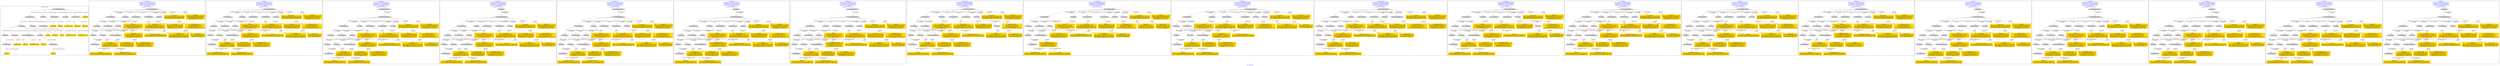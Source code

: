 digraph n0 {
fontcolor="blue"
remincross="true"
label="s21-s-met.json"
subgraph cluster_0 {
label="1-correct model"
n2[style="filled",color="white",fillcolor="lightgray",label="E12_Production1"];
n3[style="filled",color="white",fillcolor="lightgray",label="E21_Person1"];
n4[style="filled",color="white",fillcolor="lightgray",label="E55_Type1"];
n5[style="filled",color="white",fillcolor="lightgray",label="E52_Time-Span3"];
n6[style="filled",color="white",fillcolor="lightgray",label="E69_Death1"];
n7[style="filled",color="white",fillcolor="lightgray",label="E74_Group1"];
n8[style="filled",color="white",fillcolor="lightgray",label="E82_Actor_Appellation1"];
n9[style="filled",color="white",fillcolor="lightgray",label="E67_Birth1"];
n10[shape="plaintext",style="filled",fillcolor="gold",label="artistURI"];
n11[style="filled",color="white",fillcolor="lightgray",label="E22_Man-Made_Object1"];
n12[style="filled",color="white",fillcolor="lightgray",label="E35_Title1"];
n13[style="filled",color="white",fillcolor="lightgray",label="E8_Acquisition1"];
n14[style="filled",color="white",fillcolor="lightgray",label="E55_Type2"];
n15[style="filled",color="white",fillcolor="lightgray",label="E54_Dimension1"];
n16[shape="plaintext",style="filled",fillcolor="gold",label="objectURI"];
n17[shape="plaintext",style="filled",fillcolor="gold",label="artworkTitle"];
n18[style="filled",color="white",fillcolor="lightgray",label="E52_Time-Span1"];
n19[shape="plaintext",style="filled",fillcolor="gold",label="birthDate"];
n20[style="filled",color="white",fillcolor="lightgray",label="E52_Time-Span2"];
n21[shape="plaintext",style="filled",fillcolor="gold",label="deathDate"];
n22[shape="plaintext",style="filled",fillcolor="gold",label="dateOfStartOfCreation"];
n23[shape="plaintext",style="filled",fillcolor="gold",label="dateOfEndOfCreation"];
n24[shape="plaintext",style="filled",fillcolor="gold",label="dimensions"];
n25[shape="plaintext",style="filled",fillcolor="gold",label="medium_URI"];
n26[shape="plaintext",style="filled",fillcolor="gold",label="medium"];
n27[shape="plaintext",style="filled",fillcolor="gold",label="classification_URI"];
n28[shape="plaintext",style="filled",fillcolor="gold",label="classification"];
n29[shape="plaintext",style="filled",fillcolor="gold",label="nationality_URI"];
n30[shape="plaintext",style="filled",fillcolor="gold",label="nationality"];
n31[shape="plaintext",style="filled",fillcolor="gold",label="artistAppellationURI"];
n32[shape="plaintext",style="filled",fillcolor="gold",label="artistName"];
n33[shape="plaintext",style="filled",fillcolor="gold",label="creditLine"];
}
subgraph cluster_1 {
label="candidate 0\nlink coherence:0.9259259259259259\nnode coherence:0.9230769230769231\nconfidence:0.5829449280928898\nmapping score:0.5464517281677154\ncost:125.99971\n-precision:0.74-recall:0.65"
n35[style="filled",color="white",fillcolor="lightgray",label="E12_Production1"];
n36[style="filled",color="white",fillcolor="lightgray",label="E21_Person1"];
n37[style="filled",color="white",fillcolor="lightgray",label="E52_Time-Span2"];
n38[style="filled",color="white",fillcolor="lightgray",label="E55_Type1"];
n39[style="filled",color="white",fillcolor="lightgray",label="E67_Birth1"];
n40[style="filled",color="white",fillcolor="lightgray",label="E74_Group1"];
n41[style="filled",color="white",fillcolor="lightgray",label="E82_Actor_Appellation1"];
n42[style="filled",color="white",fillcolor="lightgray",label="E22_Man-Made_Object1"];
n43[style="filled",color="white",fillcolor="lightgray",label="E30_Right1"];
n44[style="filled",color="white",fillcolor="lightgray",label="E40_Legal_Body1"];
n45[style="filled",color="white",fillcolor="lightgray",label="E54_Dimension1"];
n46[style="filled",color="white",fillcolor="lightgray",label="E55_Type2"];
n47[style="filled",color="white",fillcolor="lightgray",label="E52_Time-Span1"];
n48[shape="plaintext",style="filled",fillcolor="gold",label="dimensions\n[E54_Dimension,P3_has_note,0.896]\n[E82_Actor_Appellation,label,0.062]\n[E8_Acquisition,P3_has_note,0.021]\n[E30_Right,P3_has_note,0.021]"];
n49[shape="plaintext",style="filled",fillcolor="gold",label="medium\n[E55_Type,label,0.454]\n[E29_Design_or_Procedure,P3_has_note,0.4]\n[E33_Linguistic_Object,P3_has_note,0.076]\n[E73_Information_Object,P3_has_note,0.071]"];
n50[shape="plaintext",style="filled",fillcolor="gold",label="dateOfStartOfCreation\n[E52_Time-Span,P82b_end_of_the_end,0.615]\n[E52_Time-Span,P82_at_some_time_within,0.385]"];
n51[shape="plaintext",style="filled",fillcolor="gold",label="classification\n[E22_Man-Made_Object,P3_has_note,0.479]\n[E73_Information_Object,P3_has_note,0.352]\n[E33_Linguistic_Object,P3_has_note,0.169]"];
n52[shape="plaintext",style="filled",fillcolor="gold",label="artistURI\n[E21_Person,classLink,0.432]\n[E82_Actor_Appellation,classLink,0.345]\n[E8_Acquisition,P3_has_note,0.114]\n[E30_Right,P3_has_note,0.109]"];
n53[shape="plaintext",style="filled",fillcolor="gold",label="birthDate\n[E52_Time-Span,P82b_end_of_the_end,0.615]\n[E52_Time-Span,P82_at_some_time_within,0.385]"];
n54[shape="plaintext",style="filled",fillcolor="gold",label="dateOfEndOfCreation\n[E52_Time-Span,P82b_end_of_the_end,0.615]\n[E52_Time-Span,P82_at_some_time_within,0.385]"];
n55[shape="plaintext",style="filled",fillcolor="gold",label="creditLine\n[E8_Acquisition,P3_has_note,0.464]\n[E30_Right,P3_has_note,0.463]\n[E33_Linguistic_Object,P3_has_note,0.057]\n[E35_Title,label,0.016]"];
n56[shape="plaintext",style="filled",fillcolor="gold",label="artistAppellationURI\n[E82_Actor_Appellation,classLink,0.91]\n[E21_Person,classLink,0.06]\n[E8_Acquisition,P3_has_note,0.016]\n[E30_Right,P3_has_note,0.015]"];
n57[shape="plaintext",style="filled",fillcolor="gold",label="classification_URI\n[E55_Type,classLink,0.568]\n[E57_Material,classLink,0.211]\n[E74_Group,classLink,0.21]\n[E22_Man-Made_Object,P3_has_note,0.011]"];
n58[shape="plaintext",style="filled",fillcolor="gold",label="medium_URI\n[E57_Material,classLink,0.341]\n[E74_Group,classLink,0.339]\n[E55_Type,classLink,0.32]"];
n59[shape="plaintext",style="filled",fillcolor="gold",label="nationality\n[E74_Group,label,0.554]\n[E74_Group,classLink,0.345]\n[E8_Acquisition,P3_has_note,0.052]\n[E30_Right,P3_has_note,0.049]"];
n60[shape="plaintext",style="filled",fillcolor="gold",label="nationality_URI\n[E74_Group,classLink,0.712]\n[E55_Type,classLink,0.158]\n[E57_Material,classLink,0.082]\n[E74_Group,label,0.049]"];
n61[shape="plaintext",style="filled",fillcolor="gold",label="artworkTitle\n[E40_Legal_Body,label,0.437]\n[E22_Man-Made_Object,classLink,0.226]\n[E33_Linguistic_Object,P3_has_note,0.172]\n[E73_Information_Object,P3_has_note,0.164]"];
n62[shape="plaintext",style="filled",fillcolor="gold",label="objectURI\n[E22_Man-Made_Object,classLink,0.904]\n[E82_Actor_Appellation,label,0.037]\n[E8_Acquisition,P3_has_note,0.03]\n[E30_Right,P3_has_note,0.028]"];
}
subgraph cluster_2 {
label="candidate 1\nlink coherence:0.9259259259259259\nnode coherence:0.9230769230769231\nconfidence:0.5829449268300089\nmapping score:0.5464517277467551\ncost:125.99971\n-precision:0.7-recall:0.61"
n64[style="filled",color="white",fillcolor="lightgray",label="E12_Production1"];
n65[style="filled",color="white",fillcolor="lightgray",label="E21_Person1"];
n66[style="filled",color="white",fillcolor="lightgray",label="E52_Time-Span2"];
n67[style="filled",color="white",fillcolor="lightgray",label="E55_Type1"];
n68[style="filled",color="white",fillcolor="lightgray",label="E67_Birth1"];
n69[style="filled",color="white",fillcolor="lightgray",label="E74_Group1"];
n70[style="filled",color="white",fillcolor="lightgray",label="E82_Actor_Appellation1"];
n71[style="filled",color="white",fillcolor="lightgray",label="E22_Man-Made_Object1"];
n72[style="filled",color="white",fillcolor="lightgray",label="E30_Right1"];
n73[style="filled",color="white",fillcolor="lightgray",label="E40_Legal_Body1"];
n74[style="filled",color="white",fillcolor="lightgray",label="E54_Dimension1"];
n75[style="filled",color="white",fillcolor="lightgray",label="E55_Type2"];
n76[style="filled",color="white",fillcolor="lightgray",label="E52_Time-Span1"];
n77[shape="plaintext",style="filled",fillcolor="gold",label="dimensions\n[E54_Dimension,P3_has_note,0.896]\n[E82_Actor_Appellation,label,0.062]\n[E8_Acquisition,P3_has_note,0.021]\n[E30_Right,P3_has_note,0.021]"];
n78[shape="plaintext",style="filled",fillcolor="gold",label="medium\n[E55_Type,label,0.454]\n[E29_Design_or_Procedure,P3_has_note,0.4]\n[E33_Linguistic_Object,P3_has_note,0.076]\n[E73_Information_Object,P3_has_note,0.071]"];
n79[shape="plaintext",style="filled",fillcolor="gold",label="birthDate\n[E52_Time-Span,P82b_end_of_the_end,0.615]\n[E52_Time-Span,P82_at_some_time_within,0.385]"];
n80[shape="plaintext",style="filled",fillcolor="gold",label="classification\n[E22_Man-Made_Object,P3_has_note,0.479]\n[E73_Information_Object,P3_has_note,0.352]\n[E33_Linguistic_Object,P3_has_note,0.169]"];
n81[shape="plaintext",style="filled",fillcolor="gold",label="dateOfStartOfCreation\n[E52_Time-Span,P82b_end_of_the_end,0.615]\n[E52_Time-Span,P82_at_some_time_within,0.385]"];
n82[shape="plaintext",style="filled",fillcolor="gold",label="artistURI\n[E21_Person,classLink,0.432]\n[E82_Actor_Appellation,classLink,0.345]\n[E8_Acquisition,P3_has_note,0.114]\n[E30_Right,P3_has_note,0.109]"];
n83[shape="plaintext",style="filled",fillcolor="gold",label="dateOfEndOfCreation\n[E52_Time-Span,P82b_end_of_the_end,0.615]\n[E52_Time-Span,P82_at_some_time_within,0.385]"];
n84[shape="plaintext",style="filled",fillcolor="gold",label="creditLine\n[E8_Acquisition,P3_has_note,0.464]\n[E30_Right,P3_has_note,0.463]\n[E33_Linguistic_Object,P3_has_note,0.057]\n[E35_Title,label,0.016]"];
n85[shape="plaintext",style="filled",fillcolor="gold",label="artistAppellationURI\n[E82_Actor_Appellation,classLink,0.91]\n[E21_Person,classLink,0.06]\n[E8_Acquisition,P3_has_note,0.016]\n[E30_Right,P3_has_note,0.015]"];
n86[shape="plaintext",style="filled",fillcolor="gold",label="classification_URI\n[E55_Type,classLink,0.568]\n[E57_Material,classLink,0.211]\n[E74_Group,classLink,0.21]\n[E22_Man-Made_Object,P3_has_note,0.011]"];
n87[shape="plaintext",style="filled",fillcolor="gold",label="medium_URI\n[E57_Material,classLink,0.341]\n[E74_Group,classLink,0.339]\n[E55_Type,classLink,0.32]"];
n88[shape="plaintext",style="filled",fillcolor="gold",label="nationality\n[E74_Group,label,0.554]\n[E74_Group,classLink,0.345]\n[E8_Acquisition,P3_has_note,0.052]\n[E30_Right,P3_has_note,0.049]"];
n89[shape="plaintext",style="filled",fillcolor="gold",label="nationality_URI\n[E74_Group,classLink,0.712]\n[E55_Type,classLink,0.158]\n[E57_Material,classLink,0.082]\n[E74_Group,label,0.049]"];
n90[shape="plaintext",style="filled",fillcolor="gold",label="artworkTitle\n[E40_Legal_Body,label,0.437]\n[E22_Man-Made_Object,classLink,0.226]\n[E33_Linguistic_Object,P3_has_note,0.172]\n[E73_Information_Object,P3_has_note,0.164]"];
n91[shape="plaintext",style="filled",fillcolor="gold",label="objectURI\n[E22_Man-Made_Object,classLink,0.904]\n[E82_Actor_Appellation,label,0.037]\n[E8_Acquisition,P3_has_note,0.03]\n[E30_Right,P3_has_note,0.028]"];
}
subgraph cluster_3 {
label="candidate 10\nlink coherence:0.8928571428571429\nnode coherence:0.9230769230769231\nconfidence:0.5531258937099792\nmapping score:0.5365120500400785\ncost:126.99968\n-precision:0.75-recall:0.68"
n93[style="filled",color="white",fillcolor="lightgray",label="E12_Production1"];
n94[style="filled",color="white",fillcolor="lightgray",label="E21_Person1"];
n95[style="filled",color="white",fillcolor="lightgray",label="E52_Time-Span2"];
n96[style="filled",color="white",fillcolor="lightgray",label="E55_Type1"];
n97[style="filled",color="white",fillcolor="lightgray",label="E67_Birth1"];
n98[style="filled",color="white",fillcolor="lightgray",label="E74_Group1"];
n99[style="filled",color="white",fillcolor="lightgray",label="E82_Actor_Appellation1"];
n100[style="filled",color="white",fillcolor="lightgray",label="E22_Man-Made_Object1"];
n101[style="filled",color="white",fillcolor="lightgray",label="E35_Title1"];
n102[style="filled",color="white",fillcolor="lightgray",label="E40_Legal_Body1"];
n103[style="filled",color="white",fillcolor="lightgray",label="E54_Dimension1"];
n104[style="filled",color="white",fillcolor="lightgray",label="E55_Type2"];
n105[style="filled",color="white",fillcolor="lightgray",label="E33_Linguistic_Object1"];
n106[style="filled",color="white",fillcolor="lightgray",label="E52_Time-Span1"];
n107[shape="plaintext",style="filled",fillcolor="gold",label="dimensions\n[E54_Dimension,P3_has_note,0.896]\n[E82_Actor_Appellation,label,0.062]\n[E8_Acquisition,P3_has_note,0.021]\n[E30_Right,P3_has_note,0.021]"];
n108[shape="plaintext",style="filled",fillcolor="gold",label="medium\n[E55_Type,label,0.454]\n[E29_Design_or_Procedure,P3_has_note,0.4]\n[E33_Linguistic_Object,P3_has_note,0.076]\n[E73_Information_Object,P3_has_note,0.071]"];
n109[shape="plaintext",style="filled",fillcolor="gold",label="dateOfStartOfCreation\n[E52_Time-Span,P82b_end_of_the_end,0.615]\n[E52_Time-Span,P82_at_some_time_within,0.385]"];
n110[shape="plaintext",style="filled",fillcolor="gold",label="classification\n[E22_Man-Made_Object,P3_has_note,0.479]\n[E73_Information_Object,P3_has_note,0.352]\n[E33_Linguistic_Object,P3_has_note,0.169]"];
n111[shape="plaintext",style="filled",fillcolor="gold",label="artistURI\n[E21_Person,classLink,0.432]\n[E82_Actor_Appellation,classLink,0.345]\n[E8_Acquisition,P3_has_note,0.114]\n[E30_Right,P3_has_note,0.109]"];
n112[shape="plaintext",style="filled",fillcolor="gold",label="birthDate\n[E52_Time-Span,P82b_end_of_the_end,0.615]\n[E52_Time-Span,P82_at_some_time_within,0.385]"];
n113[shape="plaintext",style="filled",fillcolor="gold",label="dateOfEndOfCreation\n[E52_Time-Span,P82b_end_of_the_end,0.615]\n[E52_Time-Span,P82_at_some_time_within,0.385]"];
n114[shape="plaintext",style="filled",fillcolor="gold",label="artistAppellationURI\n[E82_Actor_Appellation,classLink,0.91]\n[E21_Person,classLink,0.06]\n[E8_Acquisition,P3_has_note,0.016]\n[E30_Right,P3_has_note,0.015]"];
n115[shape="plaintext",style="filled",fillcolor="gold",label="classification_URI\n[E55_Type,classLink,0.568]\n[E57_Material,classLink,0.211]\n[E74_Group,classLink,0.21]\n[E22_Man-Made_Object,P3_has_note,0.011]"];
n116[shape="plaintext",style="filled",fillcolor="gold",label="creditLine\n[E8_Acquisition,P3_has_note,0.464]\n[E30_Right,P3_has_note,0.463]\n[E33_Linguistic_Object,P3_has_note,0.057]\n[E35_Title,label,0.016]"];
n117[shape="plaintext",style="filled",fillcolor="gold",label="medium_URI\n[E57_Material,classLink,0.341]\n[E74_Group,classLink,0.339]\n[E55_Type,classLink,0.32]"];
n118[shape="plaintext",style="filled",fillcolor="gold",label="nationality\n[E74_Group,label,0.554]\n[E74_Group,classLink,0.345]\n[E8_Acquisition,P3_has_note,0.052]\n[E30_Right,P3_has_note,0.049]"];
n119[shape="plaintext",style="filled",fillcolor="gold",label="nationality_URI\n[E74_Group,classLink,0.712]\n[E55_Type,classLink,0.158]\n[E57_Material,classLink,0.082]\n[E74_Group,label,0.049]"];
n120[shape="plaintext",style="filled",fillcolor="gold",label="artworkTitle\n[E40_Legal_Body,label,0.437]\n[E22_Man-Made_Object,classLink,0.226]\n[E33_Linguistic_Object,P3_has_note,0.172]\n[E73_Information_Object,P3_has_note,0.164]"];
n121[shape="plaintext",style="filled",fillcolor="gold",label="objectURI\n[E22_Man-Made_Object,classLink,0.904]\n[E82_Actor_Appellation,label,0.037]\n[E8_Acquisition,P3_has_note,0.03]\n[E30_Right,P3_has_note,0.028]"];
}
subgraph cluster_4 {
label="candidate 11\nlink coherence:0.8928571428571429\nnode coherence:0.9230769230769231\nconfidence:0.5531258924470983\nmapping score:0.5365120496191182\ncost:126.99967\n-precision:0.71-recall:0.65"
n123[style="filled",color="white",fillcolor="lightgray",label="E12_Production1"];
n124[style="filled",color="white",fillcolor="lightgray",label="E21_Person1"];
n125[style="filled",color="white",fillcolor="lightgray",label="E52_Time-Span2"];
n126[style="filled",color="white",fillcolor="lightgray",label="E55_Type1"];
n127[style="filled",color="white",fillcolor="lightgray",label="E67_Birth1"];
n128[style="filled",color="white",fillcolor="lightgray",label="E74_Group1"];
n129[style="filled",color="white",fillcolor="lightgray",label="E82_Actor_Appellation1"];
n130[style="filled",color="white",fillcolor="lightgray",label="E22_Man-Made_Object1"];
n131[style="filled",color="white",fillcolor="lightgray",label="E35_Title1"];
n132[style="filled",color="white",fillcolor="lightgray",label="E40_Legal_Body1"];
n133[style="filled",color="white",fillcolor="lightgray",label="E54_Dimension1"];
n134[style="filled",color="white",fillcolor="lightgray",label="E55_Type2"];
n135[style="filled",color="white",fillcolor="lightgray",label="E38_Image1"];
n136[style="filled",color="white",fillcolor="lightgray",label="E52_Time-Span1"];
n137[shape="plaintext",style="filled",fillcolor="gold",label="dimensions\n[E54_Dimension,P3_has_note,0.896]\n[E82_Actor_Appellation,label,0.062]\n[E8_Acquisition,P3_has_note,0.021]\n[E30_Right,P3_has_note,0.021]"];
n138[shape="plaintext",style="filled",fillcolor="gold",label="medium\n[E55_Type,label,0.454]\n[E29_Design_or_Procedure,P3_has_note,0.4]\n[E33_Linguistic_Object,P3_has_note,0.076]\n[E73_Information_Object,P3_has_note,0.071]"];
n139[shape="plaintext",style="filled",fillcolor="gold",label="birthDate\n[E52_Time-Span,P82b_end_of_the_end,0.615]\n[E52_Time-Span,P82_at_some_time_within,0.385]"];
n140[shape="plaintext",style="filled",fillcolor="gold",label="classification\n[E22_Man-Made_Object,P3_has_note,0.479]\n[E73_Information_Object,P3_has_note,0.352]\n[E33_Linguistic_Object,P3_has_note,0.169]"];
n141[shape="plaintext",style="filled",fillcolor="gold",label="dateOfStartOfCreation\n[E52_Time-Span,P82b_end_of_the_end,0.615]\n[E52_Time-Span,P82_at_some_time_within,0.385]"];
n142[shape="plaintext",style="filled",fillcolor="gold",label="artistURI\n[E21_Person,classLink,0.432]\n[E82_Actor_Appellation,classLink,0.345]\n[E8_Acquisition,P3_has_note,0.114]\n[E30_Right,P3_has_note,0.109]"];
n143[shape="plaintext",style="filled",fillcolor="gold",label="dateOfEndOfCreation\n[E52_Time-Span,P82b_end_of_the_end,0.615]\n[E52_Time-Span,P82_at_some_time_within,0.385]"];
n144[shape="plaintext",style="filled",fillcolor="gold",label="artistAppellationURI\n[E82_Actor_Appellation,classLink,0.91]\n[E21_Person,classLink,0.06]\n[E8_Acquisition,P3_has_note,0.016]\n[E30_Right,P3_has_note,0.015]"];
n145[shape="plaintext",style="filled",fillcolor="gold",label="classification_URI\n[E55_Type,classLink,0.568]\n[E57_Material,classLink,0.211]\n[E74_Group,classLink,0.21]\n[E22_Man-Made_Object,P3_has_note,0.011]"];
n146[shape="plaintext",style="filled",fillcolor="gold",label="creditLine\n[E8_Acquisition,P3_has_note,0.464]\n[E30_Right,P3_has_note,0.463]\n[E33_Linguistic_Object,P3_has_note,0.057]\n[E35_Title,label,0.016]"];
n147[shape="plaintext",style="filled",fillcolor="gold",label="medium_URI\n[E57_Material,classLink,0.341]\n[E74_Group,classLink,0.339]\n[E55_Type,classLink,0.32]"];
n148[shape="plaintext",style="filled",fillcolor="gold",label="nationality\n[E74_Group,label,0.554]\n[E74_Group,classLink,0.345]\n[E8_Acquisition,P3_has_note,0.052]\n[E30_Right,P3_has_note,0.049]"];
n149[shape="plaintext",style="filled",fillcolor="gold",label="nationality_URI\n[E74_Group,classLink,0.712]\n[E55_Type,classLink,0.158]\n[E57_Material,classLink,0.082]\n[E74_Group,label,0.049]"];
n150[shape="plaintext",style="filled",fillcolor="gold",label="artworkTitle\n[E40_Legal_Body,label,0.437]\n[E22_Man-Made_Object,classLink,0.226]\n[E33_Linguistic_Object,P3_has_note,0.172]\n[E73_Information_Object,P3_has_note,0.164]"];
n151[shape="plaintext",style="filled",fillcolor="gold",label="objectURI\n[E22_Man-Made_Object,classLink,0.904]\n[E82_Actor_Appellation,label,0.037]\n[E8_Acquisition,P3_has_note,0.03]\n[E30_Right,P3_has_note,0.028]"];
}
subgraph cluster_5 {
label="candidate 12\nlink coherence:0.8928571428571429\nnode coherence:0.9230769230769231\nconfidence:0.5531258924470983\nmapping score:0.5365120496191182\ncost:126.99968\n-precision:0.71-recall:0.65"
n153[style="filled",color="white",fillcolor="lightgray",label="E12_Production1"];
n154[style="filled",color="white",fillcolor="lightgray",label="E21_Person1"];
n155[style="filled",color="white",fillcolor="lightgray",label="E52_Time-Span2"];
n156[style="filled",color="white",fillcolor="lightgray",label="E55_Type1"];
n157[style="filled",color="white",fillcolor="lightgray",label="E67_Birth1"];
n158[style="filled",color="white",fillcolor="lightgray",label="E74_Group1"];
n159[style="filled",color="white",fillcolor="lightgray",label="E82_Actor_Appellation1"];
n160[style="filled",color="white",fillcolor="lightgray",label="E22_Man-Made_Object1"];
n161[style="filled",color="white",fillcolor="lightgray",label="E35_Title1"];
n162[style="filled",color="white",fillcolor="lightgray",label="E40_Legal_Body1"];
n163[style="filled",color="white",fillcolor="lightgray",label="E54_Dimension1"];
n164[style="filled",color="white",fillcolor="lightgray",label="E55_Type2"];
n165[style="filled",color="white",fillcolor="lightgray",label="E33_Linguistic_Object1"];
n166[style="filled",color="white",fillcolor="lightgray",label="E52_Time-Span1"];
n167[shape="plaintext",style="filled",fillcolor="gold",label="dimensions\n[E54_Dimension,P3_has_note,0.896]\n[E82_Actor_Appellation,label,0.062]\n[E8_Acquisition,P3_has_note,0.021]\n[E30_Right,P3_has_note,0.021]"];
n168[shape="plaintext",style="filled",fillcolor="gold",label="medium\n[E55_Type,label,0.454]\n[E29_Design_or_Procedure,P3_has_note,0.4]\n[E33_Linguistic_Object,P3_has_note,0.076]\n[E73_Information_Object,P3_has_note,0.071]"];
n169[shape="plaintext",style="filled",fillcolor="gold",label="birthDate\n[E52_Time-Span,P82b_end_of_the_end,0.615]\n[E52_Time-Span,P82_at_some_time_within,0.385]"];
n170[shape="plaintext",style="filled",fillcolor="gold",label="classification\n[E22_Man-Made_Object,P3_has_note,0.479]\n[E73_Information_Object,P3_has_note,0.352]\n[E33_Linguistic_Object,P3_has_note,0.169]"];
n171[shape="plaintext",style="filled",fillcolor="gold",label="dateOfStartOfCreation\n[E52_Time-Span,P82b_end_of_the_end,0.615]\n[E52_Time-Span,P82_at_some_time_within,0.385]"];
n172[shape="plaintext",style="filled",fillcolor="gold",label="artistURI\n[E21_Person,classLink,0.432]\n[E82_Actor_Appellation,classLink,0.345]\n[E8_Acquisition,P3_has_note,0.114]\n[E30_Right,P3_has_note,0.109]"];
n173[shape="plaintext",style="filled",fillcolor="gold",label="dateOfEndOfCreation\n[E52_Time-Span,P82b_end_of_the_end,0.615]\n[E52_Time-Span,P82_at_some_time_within,0.385]"];
n174[shape="plaintext",style="filled",fillcolor="gold",label="artistAppellationURI\n[E82_Actor_Appellation,classLink,0.91]\n[E21_Person,classLink,0.06]\n[E8_Acquisition,P3_has_note,0.016]\n[E30_Right,P3_has_note,0.015]"];
n175[shape="plaintext",style="filled",fillcolor="gold",label="classification_URI\n[E55_Type,classLink,0.568]\n[E57_Material,classLink,0.211]\n[E74_Group,classLink,0.21]\n[E22_Man-Made_Object,P3_has_note,0.011]"];
n176[shape="plaintext",style="filled",fillcolor="gold",label="creditLine\n[E8_Acquisition,P3_has_note,0.464]\n[E30_Right,P3_has_note,0.463]\n[E33_Linguistic_Object,P3_has_note,0.057]\n[E35_Title,label,0.016]"];
n177[shape="plaintext",style="filled",fillcolor="gold",label="medium_URI\n[E57_Material,classLink,0.341]\n[E74_Group,classLink,0.339]\n[E55_Type,classLink,0.32]"];
n178[shape="plaintext",style="filled",fillcolor="gold",label="nationality\n[E74_Group,label,0.554]\n[E74_Group,classLink,0.345]\n[E8_Acquisition,P3_has_note,0.052]\n[E30_Right,P3_has_note,0.049]"];
n179[shape="plaintext",style="filled",fillcolor="gold",label="nationality_URI\n[E74_Group,classLink,0.712]\n[E55_Type,classLink,0.158]\n[E57_Material,classLink,0.082]\n[E74_Group,label,0.049]"];
n180[shape="plaintext",style="filled",fillcolor="gold",label="artworkTitle\n[E40_Legal_Body,label,0.437]\n[E22_Man-Made_Object,classLink,0.226]\n[E33_Linguistic_Object,P3_has_note,0.172]\n[E73_Information_Object,P3_has_note,0.164]"];
n181[shape="plaintext",style="filled",fillcolor="gold",label="objectURI\n[E22_Man-Made_Object,classLink,0.904]\n[E82_Actor_Appellation,label,0.037]\n[E8_Acquisition,P3_has_note,0.03]\n[E30_Right,P3_has_note,0.028]"];
}
subgraph cluster_6 {
label="candidate 13\nlink coherence:0.8928571428571429\nnode coherence:0.9230769230769231\nconfidence:0.5205078251032723\nmapping score:0.5256393605045097\ncost:126.9997\n-precision:0.64-recall:0.58"
n183[style="filled",color="white",fillcolor="lightgray",label="E12_Production1"];
n184[style="filled",color="white",fillcolor="lightgray",label="E21_Person1"];
n185[style="filled",color="white",fillcolor="lightgray",label="E52_Time-Span2"];
n186[style="filled",color="white",fillcolor="lightgray",label="E55_Type1"];
n187[style="filled",color="white",fillcolor="lightgray",label="E67_Birth1"];
n188[style="filled",color="white",fillcolor="lightgray",label="E74_Group1"];
n189[style="filled",color="white",fillcolor="lightgray",label="E82_Actor_Appellation1"];
n190[style="filled",color="white",fillcolor="lightgray",label="E22_Man-Made_Object1"];
n191[style="filled",color="white",fillcolor="lightgray",label="E30_Right1"];
n192[style="filled",color="white",fillcolor="lightgray",label="E40_Legal_Body1"];
n193[style="filled",color="white",fillcolor="lightgray",label="E54_Dimension1"];
n194[style="filled",color="white",fillcolor="lightgray",label="E55_Type2"];
n195[style="filled",color="white",fillcolor="lightgray",label="E38_Image1"];
n196[style="filled",color="white",fillcolor="lightgray",label="E52_Time-Span1"];
n197[shape="plaintext",style="filled",fillcolor="gold",label="dimensions\n[E54_Dimension,P3_has_note,0.896]\n[E82_Actor_Appellation,label,0.062]\n[E8_Acquisition,P3_has_note,0.021]\n[E30_Right,P3_has_note,0.021]"];
n198[shape="plaintext",style="filled",fillcolor="gold",label="medium\n[E55_Type,label,0.454]\n[E29_Design_or_Procedure,P3_has_note,0.4]\n[E33_Linguistic_Object,P3_has_note,0.076]\n[E73_Information_Object,P3_has_note,0.071]"];
n199[shape="plaintext",style="filled",fillcolor="gold",label="dateOfStartOfCreation\n[E52_Time-Span,P82b_end_of_the_end,0.615]\n[E52_Time-Span,P82_at_some_time_within,0.385]"];
n200[shape="plaintext",style="filled",fillcolor="gold",label="classification\n[E22_Man-Made_Object,P3_has_note,0.479]\n[E73_Information_Object,P3_has_note,0.352]\n[E33_Linguistic_Object,P3_has_note,0.169]"];
n201[shape="plaintext",style="filled",fillcolor="gold",label="birthDate\n[E52_Time-Span,P82b_end_of_the_end,0.615]\n[E52_Time-Span,P82_at_some_time_within,0.385]"];
n202[shape="plaintext",style="filled",fillcolor="gold",label="artistAppellationURI\n[E82_Actor_Appellation,classLink,0.91]\n[E21_Person,classLink,0.06]\n[E8_Acquisition,P3_has_note,0.016]\n[E30_Right,P3_has_note,0.015]"];
n203[shape="plaintext",style="filled",fillcolor="gold",label="dateOfEndOfCreation\n[E52_Time-Span,P82b_end_of_the_end,0.615]\n[E52_Time-Span,P82_at_some_time_within,0.385]"];
n204[shape="plaintext",style="filled",fillcolor="gold",label="creditLine\n[E8_Acquisition,P3_has_note,0.464]\n[E30_Right,P3_has_note,0.463]\n[E33_Linguistic_Object,P3_has_note,0.057]\n[E35_Title,label,0.016]"];
n205[shape="plaintext",style="filled",fillcolor="gold",label="artistURI\n[E21_Person,classLink,0.432]\n[E82_Actor_Appellation,classLink,0.345]\n[E8_Acquisition,P3_has_note,0.114]\n[E30_Right,P3_has_note,0.109]"];
n206[shape="plaintext",style="filled",fillcolor="gold",label="classification_URI\n[E55_Type,classLink,0.568]\n[E57_Material,classLink,0.211]\n[E74_Group,classLink,0.21]\n[E22_Man-Made_Object,P3_has_note,0.011]"];
n207[shape="plaintext",style="filled",fillcolor="gold",label="medium_URI\n[E57_Material,classLink,0.341]\n[E74_Group,classLink,0.339]\n[E55_Type,classLink,0.32]"];
n208[shape="plaintext",style="filled",fillcolor="gold",label="nationality\n[E74_Group,label,0.554]\n[E74_Group,classLink,0.345]\n[E8_Acquisition,P3_has_note,0.052]\n[E30_Right,P3_has_note,0.049]"];
n209[shape="plaintext",style="filled",fillcolor="gold",label="nationality_URI\n[E74_Group,classLink,0.712]\n[E55_Type,classLink,0.158]\n[E57_Material,classLink,0.082]\n[E74_Group,label,0.049]"];
n210[shape="plaintext",style="filled",fillcolor="gold",label="artworkTitle\n[E40_Legal_Body,label,0.437]\n[E22_Man-Made_Object,classLink,0.226]\n[E33_Linguistic_Object,P3_has_note,0.172]\n[E73_Information_Object,P3_has_note,0.164]"];
n211[shape="plaintext",style="filled",fillcolor="gold",label="objectURI\n[E22_Man-Made_Object,classLink,0.904]\n[E82_Actor_Appellation,label,0.037]\n[E8_Acquisition,P3_has_note,0.03]\n[E30_Right,P3_has_note,0.028]"];
}
subgraph cluster_7 {
label="candidate 14\nlink coherence:0.8928571428571429\nnode coherence:0.9230769230769231\nconfidence:0.5205078251032723\nmapping score:0.5256393605045097\ncost:126.99971\n-precision:0.64-recall:0.58"
n213[style="filled",color="white",fillcolor="lightgray",label="E12_Production1"];
n214[style="filled",color="white",fillcolor="lightgray",label="E21_Person1"];
n215[style="filled",color="white",fillcolor="lightgray",label="E52_Time-Span2"];
n216[style="filled",color="white",fillcolor="lightgray",label="E55_Type1"];
n217[style="filled",color="white",fillcolor="lightgray",label="E67_Birth1"];
n218[style="filled",color="white",fillcolor="lightgray",label="E74_Group1"];
n219[style="filled",color="white",fillcolor="lightgray",label="E82_Actor_Appellation1"];
n220[style="filled",color="white",fillcolor="lightgray",label="E22_Man-Made_Object1"];
n221[style="filled",color="white",fillcolor="lightgray",label="E30_Right1"];
n222[style="filled",color="white",fillcolor="lightgray",label="E40_Legal_Body1"];
n223[style="filled",color="white",fillcolor="lightgray",label="E54_Dimension1"];
n224[style="filled",color="white",fillcolor="lightgray",label="E55_Type2"];
n225[style="filled",color="white",fillcolor="lightgray",label="E33_Linguistic_Object1"];
n226[style="filled",color="white",fillcolor="lightgray",label="E52_Time-Span1"];
n227[shape="plaintext",style="filled",fillcolor="gold",label="dimensions\n[E54_Dimension,P3_has_note,0.896]\n[E82_Actor_Appellation,label,0.062]\n[E8_Acquisition,P3_has_note,0.021]\n[E30_Right,P3_has_note,0.021]"];
n228[shape="plaintext",style="filled",fillcolor="gold",label="medium\n[E55_Type,label,0.454]\n[E29_Design_or_Procedure,P3_has_note,0.4]\n[E33_Linguistic_Object,P3_has_note,0.076]\n[E73_Information_Object,P3_has_note,0.071]"];
n229[shape="plaintext",style="filled",fillcolor="gold",label="dateOfStartOfCreation\n[E52_Time-Span,P82b_end_of_the_end,0.615]\n[E52_Time-Span,P82_at_some_time_within,0.385]"];
n230[shape="plaintext",style="filled",fillcolor="gold",label="classification\n[E22_Man-Made_Object,P3_has_note,0.479]\n[E73_Information_Object,P3_has_note,0.352]\n[E33_Linguistic_Object,P3_has_note,0.169]"];
n231[shape="plaintext",style="filled",fillcolor="gold",label="birthDate\n[E52_Time-Span,P82b_end_of_the_end,0.615]\n[E52_Time-Span,P82_at_some_time_within,0.385]"];
n232[shape="plaintext",style="filled",fillcolor="gold",label="artistAppellationURI\n[E82_Actor_Appellation,classLink,0.91]\n[E21_Person,classLink,0.06]\n[E8_Acquisition,P3_has_note,0.016]\n[E30_Right,P3_has_note,0.015]"];
n233[shape="plaintext",style="filled",fillcolor="gold",label="dateOfEndOfCreation\n[E52_Time-Span,P82b_end_of_the_end,0.615]\n[E52_Time-Span,P82_at_some_time_within,0.385]"];
n234[shape="plaintext",style="filled",fillcolor="gold",label="creditLine\n[E8_Acquisition,P3_has_note,0.464]\n[E30_Right,P3_has_note,0.463]\n[E33_Linguistic_Object,P3_has_note,0.057]\n[E35_Title,label,0.016]"];
n235[shape="plaintext",style="filled",fillcolor="gold",label="artistURI\n[E21_Person,classLink,0.432]\n[E82_Actor_Appellation,classLink,0.345]\n[E8_Acquisition,P3_has_note,0.114]\n[E30_Right,P3_has_note,0.109]"];
n236[shape="plaintext",style="filled",fillcolor="gold",label="classification_URI\n[E55_Type,classLink,0.568]\n[E57_Material,classLink,0.211]\n[E74_Group,classLink,0.21]\n[E22_Man-Made_Object,P3_has_note,0.011]"];
n237[shape="plaintext",style="filled",fillcolor="gold",label="medium_URI\n[E57_Material,classLink,0.341]\n[E74_Group,classLink,0.339]\n[E55_Type,classLink,0.32]"];
n238[shape="plaintext",style="filled",fillcolor="gold",label="nationality\n[E74_Group,label,0.554]\n[E74_Group,classLink,0.345]\n[E8_Acquisition,P3_has_note,0.052]\n[E30_Right,P3_has_note,0.049]"];
n239[shape="plaintext",style="filled",fillcolor="gold",label="nationality_URI\n[E74_Group,classLink,0.712]\n[E55_Type,classLink,0.158]\n[E57_Material,classLink,0.082]\n[E74_Group,label,0.049]"];
n240[shape="plaintext",style="filled",fillcolor="gold",label="artworkTitle\n[E40_Legal_Body,label,0.437]\n[E22_Man-Made_Object,classLink,0.226]\n[E33_Linguistic_Object,P3_has_note,0.172]\n[E73_Information_Object,P3_has_note,0.164]"];
n241[shape="plaintext",style="filled",fillcolor="gold",label="objectURI\n[E22_Man-Made_Object,classLink,0.904]\n[E82_Actor_Appellation,label,0.037]\n[E8_Acquisition,P3_has_note,0.03]\n[E30_Right,P3_has_note,0.028]"];
}
subgraph cluster_8 {
label="candidate 15\nlink coherence:0.8888888888888888\nnode coherence:0.9230769230769231\nconfidence:0.5829449280928898\nmapping score:0.5464517281677154\ncost:224.99974\n-precision:0.7-recall:0.61"
n243[style="filled",color="white",fillcolor="lightgray",label="E12_Production1"];
n244[style="filled",color="white",fillcolor="lightgray",label="E21_Person1"];
n245[style="filled",color="white",fillcolor="lightgray",label="E52_Time-Span2"];
n246[style="filled",color="white",fillcolor="lightgray",label="E67_Birth1"];
n247[style="filled",color="white",fillcolor="lightgray",label="E74_Group1"];
n248[style="filled",color="white",fillcolor="lightgray",label="E82_Actor_Appellation1"];
n249[style="filled",color="white",fillcolor="lightgray",label="E22_Man-Made_Object1"];
n250[style="filled",color="white",fillcolor="lightgray",label="E30_Right1"];
n251[style="filled",color="white",fillcolor="lightgray",label="E40_Legal_Body1"];
n252[style="filled",color="white",fillcolor="lightgray",label="E54_Dimension1"];
n253[style="filled",color="white",fillcolor="lightgray",label="E55_Type2"];
n254[style="filled",color="white",fillcolor="lightgray",label="E52_Time-Span1"];
n255[style="filled",color="white",fillcolor="lightgray",label="E55_Type1"];
n256[shape="plaintext",style="filled",fillcolor="gold",label="dimensions\n[E54_Dimension,P3_has_note,0.896]\n[E82_Actor_Appellation,label,0.062]\n[E8_Acquisition,P3_has_note,0.021]\n[E30_Right,P3_has_note,0.021]"];
n257[shape="plaintext",style="filled",fillcolor="gold",label="medium\n[E55_Type,label,0.454]\n[E29_Design_or_Procedure,P3_has_note,0.4]\n[E33_Linguistic_Object,P3_has_note,0.076]\n[E73_Information_Object,P3_has_note,0.071]"];
n258[shape="plaintext",style="filled",fillcolor="gold",label="dateOfStartOfCreation\n[E52_Time-Span,P82b_end_of_the_end,0.615]\n[E52_Time-Span,P82_at_some_time_within,0.385]"];
n259[shape="plaintext",style="filled",fillcolor="gold",label="classification\n[E22_Man-Made_Object,P3_has_note,0.479]\n[E73_Information_Object,P3_has_note,0.352]\n[E33_Linguistic_Object,P3_has_note,0.169]"];
n260[shape="plaintext",style="filled",fillcolor="gold",label="artistURI\n[E21_Person,classLink,0.432]\n[E82_Actor_Appellation,classLink,0.345]\n[E8_Acquisition,P3_has_note,0.114]\n[E30_Right,P3_has_note,0.109]"];
n261[shape="plaintext",style="filled",fillcolor="gold",label="birthDate\n[E52_Time-Span,P82b_end_of_the_end,0.615]\n[E52_Time-Span,P82_at_some_time_within,0.385]"];
n262[shape="plaintext",style="filled",fillcolor="gold",label="dateOfEndOfCreation\n[E52_Time-Span,P82b_end_of_the_end,0.615]\n[E52_Time-Span,P82_at_some_time_within,0.385]"];
n263[shape="plaintext",style="filled",fillcolor="gold",label="creditLine\n[E8_Acquisition,P3_has_note,0.464]\n[E30_Right,P3_has_note,0.463]\n[E33_Linguistic_Object,P3_has_note,0.057]\n[E35_Title,label,0.016]"];
n264[shape="plaintext",style="filled",fillcolor="gold",label="artistAppellationURI\n[E82_Actor_Appellation,classLink,0.91]\n[E21_Person,classLink,0.06]\n[E8_Acquisition,P3_has_note,0.016]\n[E30_Right,P3_has_note,0.015]"];
n265[shape="plaintext",style="filled",fillcolor="gold",label="classification_URI\n[E55_Type,classLink,0.568]\n[E57_Material,classLink,0.211]\n[E74_Group,classLink,0.21]\n[E22_Man-Made_Object,P3_has_note,0.011]"];
n266[shape="plaintext",style="filled",fillcolor="gold",label="medium_URI\n[E57_Material,classLink,0.341]\n[E74_Group,classLink,0.339]\n[E55_Type,classLink,0.32]"];
n267[shape="plaintext",style="filled",fillcolor="gold",label="nationality\n[E74_Group,label,0.554]\n[E74_Group,classLink,0.345]\n[E8_Acquisition,P3_has_note,0.052]\n[E30_Right,P3_has_note,0.049]"];
n268[shape="plaintext",style="filled",fillcolor="gold",label="nationality_URI\n[E74_Group,classLink,0.712]\n[E55_Type,classLink,0.158]\n[E57_Material,classLink,0.082]\n[E74_Group,label,0.049]"];
n269[shape="plaintext",style="filled",fillcolor="gold",label="artworkTitle\n[E40_Legal_Body,label,0.437]\n[E22_Man-Made_Object,classLink,0.226]\n[E33_Linguistic_Object,P3_has_note,0.172]\n[E73_Information_Object,P3_has_note,0.164]"];
n270[shape="plaintext",style="filled",fillcolor="gold",label="objectURI\n[E22_Man-Made_Object,classLink,0.904]\n[E82_Actor_Appellation,label,0.037]\n[E8_Acquisition,P3_has_note,0.03]\n[E30_Right,P3_has_note,0.028]"];
}
subgraph cluster_9 {
label="candidate 16\nlink coherence:0.8888888888888888\nnode coherence:0.9230769230769231\nconfidence:0.5829449280928898\nmapping score:0.5464517281677154\ncost:225.009732\n-precision:0.67-recall:0.58"
n272[style="filled",color="white",fillcolor="lightgray",label="E12_Production1"];
n273[style="filled",color="white",fillcolor="lightgray",label="E21_Person1"];
n274[style="filled",color="white",fillcolor="lightgray",label="E52_Time-Span2"];
n275[style="filled",color="white",fillcolor="lightgray",label="E55_Type1"];
n276[style="filled",color="white",fillcolor="lightgray",label="E69_Death1"];
n277[style="filled",color="white",fillcolor="lightgray",label="E82_Actor_Appellation1"];
n278[style="filled",color="white",fillcolor="lightgray",label="E22_Man-Made_Object1"];
n279[style="filled",color="white",fillcolor="lightgray",label="E30_Right1"];
n280[style="filled",color="white",fillcolor="lightgray",label="E40_Legal_Body1"];
n281[style="filled",color="white",fillcolor="lightgray",label="E54_Dimension1"];
n282[style="filled",color="white",fillcolor="lightgray",label="E55_Type2"];
n283[style="filled",color="white",fillcolor="lightgray",label="E52_Time-Span3"];
n284[style="filled",color="white",fillcolor="lightgray",label="E74_Group1"];
n285[shape="plaintext",style="filled",fillcolor="gold",label="dimensions\n[E54_Dimension,P3_has_note,0.896]\n[E82_Actor_Appellation,label,0.062]\n[E8_Acquisition,P3_has_note,0.021]\n[E30_Right,P3_has_note,0.021]"];
n286[shape="plaintext",style="filled",fillcolor="gold",label="dateOfEndOfCreation\n[E52_Time-Span,P82b_end_of_the_end,0.615]\n[E52_Time-Span,P82_at_some_time_within,0.385]"];
n287[shape="plaintext",style="filled",fillcolor="gold",label="medium\n[E55_Type,label,0.454]\n[E29_Design_or_Procedure,P3_has_note,0.4]\n[E33_Linguistic_Object,P3_has_note,0.076]\n[E73_Information_Object,P3_has_note,0.071]"];
n288[shape="plaintext",style="filled",fillcolor="gold",label="dateOfStartOfCreation\n[E52_Time-Span,P82b_end_of_the_end,0.615]\n[E52_Time-Span,P82_at_some_time_within,0.385]"];
n289[shape="plaintext",style="filled",fillcolor="gold",label="classification\n[E22_Man-Made_Object,P3_has_note,0.479]\n[E73_Information_Object,P3_has_note,0.352]\n[E33_Linguistic_Object,P3_has_note,0.169]"];
n290[shape="plaintext",style="filled",fillcolor="gold",label="artistURI\n[E21_Person,classLink,0.432]\n[E82_Actor_Appellation,classLink,0.345]\n[E8_Acquisition,P3_has_note,0.114]\n[E30_Right,P3_has_note,0.109]"];
n291[shape="plaintext",style="filled",fillcolor="gold",label="creditLine\n[E8_Acquisition,P3_has_note,0.464]\n[E30_Right,P3_has_note,0.463]\n[E33_Linguistic_Object,P3_has_note,0.057]\n[E35_Title,label,0.016]"];
n292[shape="plaintext",style="filled",fillcolor="gold",label="artistAppellationURI\n[E82_Actor_Appellation,classLink,0.91]\n[E21_Person,classLink,0.06]\n[E8_Acquisition,P3_has_note,0.016]\n[E30_Right,P3_has_note,0.015]"];
n293[shape="plaintext",style="filled",fillcolor="gold",label="classification_URI\n[E55_Type,classLink,0.568]\n[E57_Material,classLink,0.211]\n[E74_Group,classLink,0.21]\n[E22_Man-Made_Object,P3_has_note,0.011]"];
n294[shape="plaintext",style="filled",fillcolor="gold",label="medium_URI\n[E57_Material,classLink,0.341]\n[E74_Group,classLink,0.339]\n[E55_Type,classLink,0.32]"];
n295[shape="plaintext",style="filled",fillcolor="gold",label="nationality\n[E74_Group,label,0.554]\n[E74_Group,classLink,0.345]\n[E8_Acquisition,P3_has_note,0.052]\n[E30_Right,P3_has_note,0.049]"];
n296[shape="plaintext",style="filled",fillcolor="gold",label="birthDate\n[E52_Time-Span,P82b_end_of_the_end,0.615]\n[E52_Time-Span,P82_at_some_time_within,0.385]"];
n297[shape="plaintext",style="filled",fillcolor="gold",label="nationality_URI\n[E74_Group,classLink,0.712]\n[E55_Type,classLink,0.158]\n[E57_Material,classLink,0.082]\n[E74_Group,label,0.049]"];
n298[shape="plaintext",style="filled",fillcolor="gold",label="artworkTitle\n[E40_Legal_Body,label,0.437]\n[E22_Man-Made_Object,classLink,0.226]\n[E33_Linguistic_Object,P3_has_note,0.172]\n[E73_Information_Object,P3_has_note,0.164]"];
n299[shape="plaintext",style="filled",fillcolor="gold",label="objectURI\n[E22_Man-Made_Object,classLink,0.904]\n[E82_Actor_Appellation,label,0.037]\n[E8_Acquisition,P3_has_note,0.03]\n[E30_Right,P3_has_note,0.028]"];
}
subgraph cluster_10 {
label="candidate 17\nlink coherence:0.8888888888888888\nnode coherence:0.9230769230769231\nconfidence:0.5829449280928898\nmapping score:0.5464517281677154\ncost:225.009742\n-precision:0.7-recall:0.61"
n301[style="filled",color="white",fillcolor="lightgray",label="E12_Production1"];
n302[style="filled",color="white",fillcolor="lightgray",label="E21_Person1"];
n303[style="filled",color="white",fillcolor="lightgray",label="E52_Time-Span2"];
n304[style="filled",color="white",fillcolor="lightgray",label="E67_Birth1"];
n305[style="filled",color="white",fillcolor="lightgray",label="E74_Group1"];
n306[style="filled",color="white",fillcolor="lightgray",label="E82_Actor_Appellation1"];
n307[style="filled",color="white",fillcolor="lightgray",label="E22_Man-Made_Object1"];
n308[style="filled",color="white",fillcolor="lightgray",label="E30_Right1"];
n309[style="filled",color="white",fillcolor="lightgray",label="E40_Legal_Body1"];
n310[style="filled",color="white",fillcolor="lightgray",label="E54_Dimension1"];
n311[style="filled",color="white",fillcolor="lightgray",label="E55_Type2"];
n312[style="filled",color="white",fillcolor="lightgray",label="E52_Time-Span1"];
n313[style="filled",color="white",fillcolor="lightgray",label="E55_Type1"];
n314[shape="plaintext",style="filled",fillcolor="gold",label="dimensions\n[E54_Dimension,P3_has_note,0.896]\n[E82_Actor_Appellation,label,0.062]\n[E8_Acquisition,P3_has_note,0.021]\n[E30_Right,P3_has_note,0.021]"];
n315[shape="plaintext",style="filled",fillcolor="gold",label="medium\n[E55_Type,label,0.454]\n[E29_Design_or_Procedure,P3_has_note,0.4]\n[E33_Linguistic_Object,P3_has_note,0.076]\n[E73_Information_Object,P3_has_note,0.071]"];
n316[shape="plaintext",style="filled",fillcolor="gold",label="dateOfStartOfCreation\n[E52_Time-Span,P82b_end_of_the_end,0.615]\n[E52_Time-Span,P82_at_some_time_within,0.385]"];
n317[shape="plaintext",style="filled",fillcolor="gold",label="classification\n[E22_Man-Made_Object,P3_has_note,0.479]\n[E73_Information_Object,P3_has_note,0.352]\n[E33_Linguistic_Object,P3_has_note,0.169]"];
n318[shape="plaintext",style="filled",fillcolor="gold",label="artistURI\n[E21_Person,classLink,0.432]\n[E82_Actor_Appellation,classLink,0.345]\n[E8_Acquisition,P3_has_note,0.114]\n[E30_Right,P3_has_note,0.109]"];
n319[shape="plaintext",style="filled",fillcolor="gold",label="birthDate\n[E52_Time-Span,P82b_end_of_the_end,0.615]\n[E52_Time-Span,P82_at_some_time_within,0.385]"];
n320[shape="plaintext",style="filled",fillcolor="gold",label="dateOfEndOfCreation\n[E52_Time-Span,P82b_end_of_the_end,0.615]\n[E52_Time-Span,P82_at_some_time_within,0.385]"];
n321[shape="plaintext",style="filled",fillcolor="gold",label="creditLine\n[E8_Acquisition,P3_has_note,0.464]\n[E30_Right,P3_has_note,0.463]\n[E33_Linguistic_Object,P3_has_note,0.057]\n[E35_Title,label,0.016]"];
n322[shape="plaintext",style="filled",fillcolor="gold",label="artistAppellationURI\n[E82_Actor_Appellation,classLink,0.91]\n[E21_Person,classLink,0.06]\n[E8_Acquisition,P3_has_note,0.016]\n[E30_Right,P3_has_note,0.015]"];
n323[shape="plaintext",style="filled",fillcolor="gold",label="classification_URI\n[E55_Type,classLink,0.568]\n[E57_Material,classLink,0.211]\n[E74_Group,classLink,0.21]\n[E22_Man-Made_Object,P3_has_note,0.011]"];
n324[shape="plaintext",style="filled",fillcolor="gold",label="medium_URI\n[E57_Material,classLink,0.341]\n[E74_Group,classLink,0.339]\n[E55_Type,classLink,0.32]"];
n325[shape="plaintext",style="filled",fillcolor="gold",label="nationality\n[E74_Group,label,0.554]\n[E74_Group,classLink,0.345]\n[E8_Acquisition,P3_has_note,0.052]\n[E30_Right,P3_has_note,0.049]"];
n326[shape="plaintext",style="filled",fillcolor="gold",label="nationality_URI\n[E74_Group,classLink,0.712]\n[E55_Type,classLink,0.158]\n[E57_Material,classLink,0.082]\n[E74_Group,label,0.049]"];
n327[shape="plaintext",style="filled",fillcolor="gold",label="artworkTitle\n[E40_Legal_Body,label,0.437]\n[E22_Man-Made_Object,classLink,0.226]\n[E33_Linguistic_Object,P3_has_note,0.172]\n[E73_Information_Object,P3_has_note,0.164]"];
n328[shape="plaintext",style="filled",fillcolor="gold",label="objectURI\n[E22_Man-Made_Object,classLink,0.904]\n[E82_Actor_Appellation,label,0.037]\n[E8_Acquisition,P3_has_note,0.03]\n[E30_Right,P3_has_note,0.028]"];
}
subgraph cluster_11 {
label="candidate 18\nlink coherence:0.8888888888888888\nnode coherence:0.9230769230769231\nconfidence:0.5829449280928898\nmapping score:0.5464517281677154\ncost:225.009752\n-precision:0.7-recall:0.61"
n330[style="filled",color="white",fillcolor="lightgray",label="E12_Production1"];
n331[style="filled",color="white",fillcolor="lightgray",label="E21_Person1"];
n332[style="filled",color="white",fillcolor="lightgray",label="E52_Time-Span2"];
n333[style="filled",color="white",fillcolor="lightgray",label="E55_Type1"];
n334[style="filled",color="white",fillcolor="lightgray",label="E67_Birth1"];
n335[style="filled",color="white",fillcolor="lightgray",label="E74_Group1"];
n336[style="filled",color="white",fillcolor="lightgray",label="E22_Man-Made_Object1"];
n337[style="filled",color="white",fillcolor="lightgray",label="E30_Right1"];
n338[style="filled",color="white",fillcolor="lightgray",label="E40_Legal_Body1"];
n339[style="filled",color="white",fillcolor="lightgray",label="E54_Dimension1"];
n340[style="filled",color="white",fillcolor="lightgray",label="E55_Type2"];
n341[style="filled",color="white",fillcolor="lightgray",label="E52_Time-Span1"];
n342[style="filled",color="white",fillcolor="lightgray",label="E82_Actor_Appellation1"];
n343[shape="plaintext",style="filled",fillcolor="gold",label="dimensions\n[E54_Dimension,P3_has_note,0.896]\n[E82_Actor_Appellation,label,0.062]\n[E8_Acquisition,P3_has_note,0.021]\n[E30_Right,P3_has_note,0.021]"];
n344[shape="plaintext",style="filled",fillcolor="gold",label="medium\n[E55_Type,label,0.454]\n[E29_Design_or_Procedure,P3_has_note,0.4]\n[E33_Linguistic_Object,P3_has_note,0.076]\n[E73_Information_Object,P3_has_note,0.071]"];
n345[shape="plaintext",style="filled",fillcolor="gold",label="dateOfStartOfCreation\n[E52_Time-Span,P82b_end_of_the_end,0.615]\n[E52_Time-Span,P82_at_some_time_within,0.385]"];
n346[shape="plaintext",style="filled",fillcolor="gold",label="classification\n[E22_Man-Made_Object,P3_has_note,0.479]\n[E73_Information_Object,P3_has_note,0.352]\n[E33_Linguistic_Object,P3_has_note,0.169]"];
n347[shape="plaintext",style="filled",fillcolor="gold",label="artistURI\n[E21_Person,classLink,0.432]\n[E82_Actor_Appellation,classLink,0.345]\n[E8_Acquisition,P3_has_note,0.114]\n[E30_Right,P3_has_note,0.109]"];
n348[shape="plaintext",style="filled",fillcolor="gold",label="birthDate\n[E52_Time-Span,P82b_end_of_the_end,0.615]\n[E52_Time-Span,P82_at_some_time_within,0.385]"];
n349[shape="plaintext",style="filled",fillcolor="gold",label="dateOfEndOfCreation\n[E52_Time-Span,P82b_end_of_the_end,0.615]\n[E52_Time-Span,P82_at_some_time_within,0.385]"];
n350[shape="plaintext",style="filled",fillcolor="gold",label="creditLine\n[E8_Acquisition,P3_has_note,0.464]\n[E30_Right,P3_has_note,0.463]\n[E33_Linguistic_Object,P3_has_note,0.057]\n[E35_Title,label,0.016]"];
n351[shape="plaintext",style="filled",fillcolor="gold",label="artistAppellationURI\n[E82_Actor_Appellation,classLink,0.91]\n[E21_Person,classLink,0.06]\n[E8_Acquisition,P3_has_note,0.016]\n[E30_Right,P3_has_note,0.015]"];
n352[shape="plaintext",style="filled",fillcolor="gold",label="classification_URI\n[E55_Type,classLink,0.568]\n[E57_Material,classLink,0.211]\n[E74_Group,classLink,0.21]\n[E22_Man-Made_Object,P3_has_note,0.011]"];
n353[shape="plaintext",style="filled",fillcolor="gold",label="medium_URI\n[E57_Material,classLink,0.341]\n[E74_Group,classLink,0.339]\n[E55_Type,classLink,0.32]"];
n354[shape="plaintext",style="filled",fillcolor="gold",label="nationality\n[E74_Group,label,0.554]\n[E74_Group,classLink,0.345]\n[E8_Acquisition,P3_has_note,0.052]\n[E30_Right,P3_has_note,0.049]"];
n355[shape="plaintext",style="filled",fillcolor="gold",label="nationality_URI\n[E74_Group,classLink,0.712]\n[E55_Type,classLink,0.158]\n[E57_Material,classLink,0.082]\n[E74_Group,label,0.049]"];
n356[shape="plaintext",style="filled",fillcolor="gold",label="artworkTitle\n[E40_Legal_Body,label,0.437]\n[E22_Man-Made_Object,classLink,0.226]\n[E33_Linguistic_Object,P3_has_note,0.172]\n[E73_Information_Object,P3_has_note,0.164]"];
n357[shape="plaintext",style="filled",fillcolor="gold",label="objectURI\n[E22_Man-Made_Object,classLink,0.904]\n[E82_Actor_Appellation,label,0.037]\n[E8_Acquisition,P3_has_note,0.03]\n[E30_Right,P3_has_note,0.028]"];
}
subgraph cluster_12 {
label="candidate 19\nlink coherence:0.8888888888888888\nnode coherence:0.9230769230769231\nconfidence:0.5829449268300089\nmapping score:0.5464517277467551\ncost:224.99974\n-precision:0.67-recall:0.58"
n359[style="filled",color="white",fillcolor="lightgray",label="E12_Production1"];
n360[style="filled",color="white",fillcolor="lightgray",label="E21_Person1"];
n361[style="filled",color="white",fillcolor="lightgray",label="E52_Time-Span2"];
n362[style="filled",color="white",fillcolor="lightgray",label="E67_Birth1"];
n363[style="filled",color="white",fillcolor="lightgray",label="E74_Group1"];
n364[style="filled",color="white",fillcolor="lightgray",label="E82_Actor_Appellation1"];
n365[style="filled",color="white",fillcolor="lightgray",label="E22_Man-Made_Object1"];
n366[style="filled",color="white",fillcolor="lightgray",label="E30_Right1"];
n367[style="filled",color="white",fillcolor="lightgray",label="E40_Legal_Body1"];
n368[style="filled",color="white",fillcolor="lightgray",label="E54_Dimension1"];
n369[style="filled",color="white",fillcolor="lightgray",label="E55_Type2"];
n370[style="filled",color="white",fillcolor="lightgray",label="E52_Time-Span1"];
n371[style="filled",color="white",fillcolor="lightgray",label="E55_Type1"];
n372[shape="plaintext",style="filled",fillcolor="gold",label="dimensions\n[E54_Dimension,P3_has_note,0.896]\n[E82_Actor_Appellation,label,0.062]\n[E8_Acquisition,P3_has_note,0.021]\n[E30_Right,P3_has_note,0.021]"];
n373[shape="plaintext",style="filled",fillcolor="gold",label="medium\n[E55_Type,label,0.454]\n[E29_Design_or_Procedure,P3_has_note,0.4]\n[E33_Linguistic_Object,P3_has_note,0.076]\n[E73_Information_Object,P3_has_note,0.071]"];
n374[shape="plaintext",style="filled",fillcolor="gold",label="birthDate\n[E52_Time-Span,P82b_end_of_the_end,0.615]\n[E52_Time-Span,P82_at_some_time_within,0.385]"];
n375[shape="plaintext",style="filled",fillcolor="gold",label="classification\n[E22_Man-Made_Object,P3_has_note,0.479]\n[E73_Information_Object,P3_has_note,0.352]\n[E33_Linguistic_Object,P3_has_note,0.169]"];
n376[shape="plaintext",style="filled",fillcolor="gold",label="dateOfStartOfCreation\n[E52_Time-Span,P82b_end_of_the_end,0.615]\n[E52_Time-Span,P82_at_some_time_within,0.385]"];
n377[shape="plaintext",style="filled",fillcolor="gold",label="artistURI\n[E21_Person,classLink,0.432]\n[E82_Actor_Appellation,classLink,0.345]\n[E8_Acquisition,P3_has_note,0.114]\n[E30_Right,P3_has_note,0.109]"];
n378[shape="plaintext",style="filled",fillcolor="gold",label="dateOfEndOfCreation\n[E52_Time-Span,P82b_end_of_the_end,0.615]\n[E52_Time-Span,P82_at_some_time_within,0.385]"];
n379[shape="plaintext",style="filled",fillcolor="gold",label="creditLine\n[E8_Acquisition,P3_has_note,0.464]\n[E30_Right,P3_has_note,0.463]\n[E33_Linguistic_Object,P3_has_note,0.057]\n[E35_Title,label,0.016]"];
n380[shape="plaintext",style="filled",fillcolor="gold",label="artistAppellationURI\n[E82_Actor_Appellation,classLink,0.91]\n[E21_Person,classLink,0.06]\n[E8_Acquisition,P3_has_note,0.016]\n[E30_Right,P3_has_note,0.015]"];
n381[shape="plaintext",style="filled",fillcolor="gold",label="classification_URI\n[E55_Type,classLink,0.568]\n[E57_Material,classLink,0.211]\n[E74_Group,classLink,0.21]\n[E22_Man-Made_Object,P3_has_note,0.011]"];
n382[shape="plaintext",style="filled",fillcolor="gold",label="medium_URI\n[E57_Material,classLink,0.341]\n[E74_Group,classLink,0.339]\n[E55_Type,classLink,0.32]"];
n383[shape="plaintext",style="filled",fillcolor="gold",label="nationality\n[E74_Group,label,0.554]\n[E74_Group,classLink,0.345]\n[E8_Acquisition,P3_has_note,0.052]\n[E30_Right,P3_has_note,0.049]"];
n384[shape="plaintext",style="filled",fillcolor="gold",label="nationality_URI\n[E74_Group,classLink,0.712]\n[E55_Type,classLink,0.158]\n[E57_Material,classLink,0.082]\n[E74_Group,label,0.049]"];
n385[shape="plaintext",style="filled",fillcolor="gold",label="artworkTitle\n[E40_Legal_Body,label,0.437]\n[E22_Man-Made_Object,classLink,0.226]\n[E33_Linguistic_Object,P3_has_note,0.172]\n[E73_Information_Object,P3_has_note,0.164]"];
n386[shape="plaintext",style="filled",fillcolor="gold",label="objectURI\n[E22_Man-Made_Object,classLink,0.904]\n[E82_Actor_Appellation,label,0.037]\n[E8_Acquisition,P3_has_note,0.03]\n[E30_Right,P3_has_note,0.028]"];
}
subgraph cluster_13 {
label="candidate 2\nlink coherence:0.9259259259259259\nnode coherence:0.9230769230769231\nconfidence:0.5531258937099792\nmapping score:0.5365120500400785\ncost:125.99968\n-precision:0.78-recall:0.68"
n388[style="filled",color="white",fillcolor="lightgray",label="E12_Production1"];
n389[style="filled",color="white",fillcolor="lightgray",label="E21_Person1"];
n390[style="filled",color="white",fillcolor="lightgray",label="E52_Time-Span2"];
n391[style="filled",color="white",fillcolor="lightgray",label="E55_Type1"];
n392[style="filled",color="white",fillcolor="lightgray",label="E67_Birth1"];
n393[style="filled",color="white",fillcolor="lightgray",label="E74_Group1"];
n394[style="filled",color="white",fillcolor="lightgray",label="E82_Actor_Appellation1"];
n395[style="filled",color="white",fillcolor="lightgray",label="E22_Man-Made_Object1"];
n396[style="filled",color="white",fillcolor="lightgray",label="E35_Title1"];
n397[style="filled",color="white",fillcolor="lightgray",label="E40_Legal_Body1"];
n398[style="filled",color="white",fillcolor="lightgray",label="E54_Dimension1"];
n399[style="filled",color="white",fillcolor="lightgray",label="E55_Type2"];
n400[style="filled",color="white",fillcolor="lightgray",label="E52_Time-Span1"];
n401[shape="plaintext",style="filled",fillcolor="gold",label="dimensions\n[E54_Dimension,P3_has_note,0.896]\n[E82_Actor_Appellation,label,0.062]\n[E8_Acquisition,P3_has_note,0.021]\n[E30_Right,P3_has_note,0.021]"];
n402[shape="plaintext",style="filled",fillcolor="gold",label="medium\n[E55_Type,label,0.454]\n[E29_Design_or_Procedure,P3_has_note,0.4]\n[E33_Linguistic_Object,P3_has_note,0.076]\n[E73_Information_Object,P3_has_note,0.071]"];
n403[shape="plaintext",style="filled",fillcolor="gold",label="dateOfStartOfCreation\n[E52_Time-Span,P82b_end_of_the_end,0.615]\n[E52_Time-Span,P82_at_some_time_within,0.385]"];
n404[shape="plaintext",style="filled",fillcolor="gold",label="classification\n[E22_Man-Made_Object,P3_has_note,0.479]\n[E73_Information_Object,P3_has_note,0.352]\n[E33_Linguistic_Object,P3_has_note,0.169]"];
n405[shape="plaintext",style="filled",fillcolor="gold",label="artistURI\n[E21_Person,classLink,0.432]\n[E82_Actor_Appellation,classLink,0.345]\n[E8_Acquisition,P3_has_note,0.114]\n[E30_Right,P3_has_note,0.109]"];
n406[shape="plaintext",style="filled",fillcolor="gold",label="birthDate\n[E52_Time-Span,P82b_end_of_the_end,0.615]\n[E52_Time-Span,P82_at_some_time_within,0.385]"];
n407[shape="plaintext",style="filled",fillcolor="gold",label="dateOfEndOfCreation\n[E52_Time-Span,P82b_end_of_the_end,0.615]\n[E52_Time-Span,P82_at_some_time_within,0.385]"];
n408[shape="plaintext",style="filled",fillcolor="gold",label="artistAppellationURI\n[E82_Actor_Appellation,classLink,0.91]\n[E21_Person,classLink,0.06]\n[E8_Acquisition,P3_has_note,0.016]\n[E30_Right,P3_has_note,0.015]"];
n409[shape="plaintext",style="filled",fillcolor="gold",label="classification_URI\n[E55_Type,classLink,0.568]\n[E57_Material,classLink,0.211]\n[E74_Group,classLink,0.21]\n[E22_Man-Made_Object,P3_has_note,0.011]"];
n410[shape="plaintext",style="filled",fillcolor="gold",label="creditLine\n[E8_Acquisition,P3_has_note,0.464]\n[E30_Right,P3_has_note,0.463]\n[E33_Linguistic_Object,P3_has_note,0.057]\n[E35_Title,label,0.016]"];
n411[shape="plaintext",style="filled",fillcolor="gold",label="medium_URI\n[E57_Material,classLink,0.341]\n[E74_Group,classLink,0.339]\n[E55_Type,classLink,0.32]"];
n412[shape="plaintext",style="filled",fillcolor="gold",label="nationality\n[E74_Group,label,0.554]\n[E74_Group,classLink,0.345]\n[E8_Acquisition,P3_has_note,0.052]\n[E30_Right,P3_has_note,0.049]"];
n413[shape="plaintext",style="filled",fillcolor="gold",label="nationality_URI\n[E74_Group,classLink,0.712]\n[E55_Type,classLink,0.158]\n[E57_Material,classLink,0.082]\n[E74_Group,label,0.049]"];
n414[shape="plaintext",style="filled",fillcolor="gold",label="artworkTitle\n[E40_Legal_Body,label,0.437]\n[E22_Man-Made_Object,classLink,0.226]\n[E33_Linguistic_Object,P3_has_note,0.172]\n[E73_Information_Object,P3_has_note,0.164]"];
n415[shape="plaintext",style="filled",fillcolor="gold",label="objectURI\n[E22_Man-Made_Object,classLink,0.904]\n[E82_Actor_Appellation,label,0.037]\n[E8_Acquisition,P3_has_note,0.03]\n[E30_Right,P3_has_note,0.028]"];
}
subgraph cluster_14 {
label="candidate 3\nlink coherence:0.9259259259259259\nnode coherence:0.9230769230769231\nconfidence:0.5531258924470983\nmapping score:0.5365120496191182\ncost:125.99968\n-precision:0.74-recall:0.65"
n417[style="filled",color="white",fillcolor="lightgray",label="E12_Production1"];
n418[style="filled",color="white",fillcolor="lightgray",label="E21_Person1"];
n419[style="filled",color="white",fillcolor="lightgray",label="E52_Time-Span2"];
n420[style="filled",color="white",fillcolor="lightgray",label="E55_Type1"];
n421[style="filled",color="white",fillcolor="lightgray",label="E67_Birth1"];
n422[style="filled",color="white",fillcolor="lightgray",label="E74_Group1"];
n423[style="filled",color="white",fillcolor="lightgray",label="E82_Actor_Appellation1"];
n424[style="filled",color="white",fillcolor="lightgray",label="E22_Man-Made_Object1"];
n425[style="filled",color="white",fillcolor="lightgray",label="E35_Title1"];
n426[style="filled",color="white",fillcolor="lightgray",label="E40_Legal_Body1"];
n427[style="filled",color="white",fillcolor="lightgray",label="E54_Dimension1"];
n428[style="filled",color="white",fillcolor="lightgray",label="E55_Type2"];
n429[style="filled",color="white",fillcolor="lightgray",label="E52_Time-Span1"];
n430[shape="plaintext",style="filled",fillcolor="gold",label="dimensions\n[E54_Dimension,P3_has_note,0.896]\n[E82_Actor_Appellation,label,0.062]\n[E8_Acquisition,P3_has_note,0.021]\n[E30_Right,P3_has_note,0.021]"];
n431[shape="plaintext",style="filled",fillcolor="gold",label="medium\n[E55_Type,label,0.454]\n[E29_Design_or_Procedure,P3_has_note,0.4]\n[E33_Linguistic_Object,P3_has_note,0.076]\n[E73_Information_Object,P3_has_note,0.071]"];
n432[shape="plaintext",style="filled",fillcolor="gold",label="birthDate\n[E52_Time-Span,P82b_end_of_the_end,0.615]\n[E52_Time-Span,P82_at_some_time_within,0.385]"];
n433[shape="plaintext",style="filled",fillcolor="gold",label="classification\n[E22_Man-Made_Object,P3_has_note,0.479]\n[E73_Information_Object,P3_has_note,0.352]\n[E33_Linguistic_Object,P3_has_note,0.169]"];
n434[shape="plaintext",style="filled",fillcolor="gold",label="dateOfStartOfCreation\n[E52_Time-Span,P82b_end_of_the_end,0.615]\n[E52_Time-Span,P82_at_some_time_within,0.385]"];
n435[shape="plaintext",style="filled",fillcolor="gold",label="artistURI\n[E21_Person,classLink,0.432]\n[E82_Actor_Appellation,classLink,0.345]\n[E8_Acquisition,P3_has_note,0.114]\n[E30_Right,P3_has_note,0.109]"];
n436[shape="plaintext",style="filled",fillcolor="gold",label="dateOfEndOfCreation\n[E52_Time-Span,P82b_end_of_the_end,0.615]\n[E52_Time-Span,P82_at_some_time_within,0.385]"];
n437[shape="plaintext",style="filled",fillcolor="gold",label="artistAppellationURI\n[E82_Actor_Appellation,classLink,0.91]\n[E21_Person,classLink,0.06]\n[E8_Acquisition,P3_has_note,0.016]\n[E30_Right,P3_has_note,0.015]"];
n438[shape="plaintext",style="filled",fillcolor="gold",label="classification_URI\n[E55_Type,classLink,0.568]\n[E57_Material,classLink,0.211]\n[E74_Group,classLink,0.21]\n[E22_Man-Made_Object,P3_has_note,0.011]"];
n439[shape="plaintext",style="filled",fillcolor="gold",label="creditLine\n[E8_Acquisition,P3_has_note,0.464]\n[E30_Right,P3_has_note,0.463]\n[E33_Linguistic_Object,P3_has_note,0.057]\n[E35_Title,label,0.016]"];
n440[shape="plaintext",style="filled",fillcolor="gold",label="medium_URI\n[E57_Material,classLink,0.341]\n[E74_Group,classLink,0.339]\n[E55_Type,classLink,0.32]"];
n441[shape="plaintext",style="filled",fillcolor="gold",label="nationality\n[E74_Group,label,0.554]\n[E74_Group,classLink,0.345]\n[E8_Acquisition,P3_has_note,0.052]\n[E30_Right,P3_has_note,0.049]"];
n442[shape="plaintext",style="filled",fillcolor="gold",label="nationality_URI\n[E74_Group,classLink,0.712]\n[E55_Type,classLink,0.158]\n[E57_Material,classLink,0.082]\n[E74_Group,label,0.049]"];
n443[shape="plaintext",style="filled",fillcolor="gold",label="artworkTitle\n[E40_Legal_Body,label,0.437]\n[E22_Man-Made_Object,classLink,0.226]\n[E33_Linguistic_Object,P3_has_note,0.172]\n[E73_Information_Object,P3_has_note,0.164]"];
n444[shape="plaintext",style="filled",fillcolor="gold",label="objectURI\n[E22_Man-Made_Object,classLink,0.904]\n[E82_Actor_Appellation,label,0.037]\n[E8_Acquisition,P3_has_note,0.03]\n[E30_Right,P3_has_note,0.028]"];
}
subgraph cluster_15 {
label="candidate 4\nlink coherence:0.9259259259259259\nnode coherence:0.9230769230769231\nconfidence:0.5205078251032723\nmapping score:0.5256393605045097\ncost:125.99971\n-precision:0.67-recall:0.58"
n446[style="filled",color="white",fillcolor="lightgray",label="E12_Production1"];
n447[style="filled",color="white",fillcolor="lightgray",label="E21_Person1"];
n448[style="filled",color="white",fillcolor="lightgray",label="E52_Time-Span2"];
n449[style="filled",color="white",fillcolor="lightgray",label="E55_Type1"];
n450[style="filled",color="white",fillcolor="lightgray",label="E67_Birth1"];
n451[style="filled",color="white",fillcolor="lightgray",label="E74_Group1"];
n452[style="filled",color="white",fillcolor="lightgray",label="E82_Actor_Appellation1"];
n453[style="filled",color="white",fillcolor="lightgray",label="E22_Man-Made_Object1"];
n454[style="filled",color="white",fillcolor="lightgray",label="E30_Right1"];
n455[style="filled",color="white",fillcolor="lightgray",label="E40_Legal_Body1"];
n456[style="filled",color="white",fillcolor="lightgray",label="E54_Dimension1"];
n457[style="filled",color="white",fillcolor="lightgray",label="E55_Type2"];
n458[style="filled",color="white",fillcolor="lightgray",label="E52_Time-Span1"];
n459[shape="plaintext",style="filled",fillcolor="gold",label="dimensions\n[E54_Dimension,P3_has_note,0.896]\n[E82_Actor_Appellation,label,0.062]\n[E8_Acquisition,P3_has_note,0.021]\n[E30_Right,P3_has_note,0.021]"];
n460[shape="plaintext",style="filled",fillcolor="gold",label="medium\n[E55_Type,label,0.454]\n[E29_Design_or_Procedure,P3_has_note,0.4]\n[E33_Linguistic_Object,P3_has_note,0.076]\n[E73_Information_Object,P3_has_note,0.071]"];
n461[shape="plaintext",style="filled",fillcolor="gold",label="dateOfStartOfCreation\n[E52_Time-Span,P82b_end_of_the_end,0.615]\n[E52_Time-Span,P82_at_some_time_within,0.385]"];
n462[shape="plaintext",style="filled",fillcolor="gold",label="classification\n[E22_Man-Made_Object,P3_has_note,0.479]\n[E73_Information_Object,P3_has_note,0.352]\n[E33_Linguistic_Object,P3_has_note,0.169]"];
n463[shape="plaintext",style="filled",fillcolor="gold",label="birthDate\n[E52_Time-Span,P82b_end_of_the_end,0.615]\n[E52_Time-Span,P82_at_some_time_within,0.385]"];
n464[shape="plaintext",style="filled",fillcolor="gold",label="artistAppellationURI\n[E82_Actor_Appellation,classLink,0.91]\n[E21_Person,classLink,0.06]\n[E8_Acquisition,P3_has_note,0.016]\n[E30_Right,P3_has_note,0.015]"];
n465[shape="plaintext",style="filled",fillcolor="gold",label="dateOfEndOfCreation\n[E52_Time-Span,P82b_end_of_the_end,0.615]\n[E52_Time-Span,P82_at_some_time_within,0.385]"];
n466[shape="plaintext",style="filled",fillcolor="gold",label="creditLine\n[E8_Acquisition,P3_has_note,0.464]\n[E30_Right,P3_has_note,0.463]\n[E33_Linguistic_Object,P3_has_note,0.057]\n[E35_Title,label,0.016]"];
n467[shape="plaintext",style="filled",fillcolor="gold",label="artistURI\n[E21_Person,classLink,0.432]\n[E82_Actor_Appellation,classLink,0.345]\n[E8_Acquisition,P3_has_note,0.114]\n[E30_Right,P3_has_note,0.109]"];
n468[shape="plaintext",style="filled",fillcolor="gold",label="classification_URI\n[E55_Type,classLink,0.568]\n[E57_Material,classLink,0.211]\n[E74_Group,classLink,0.21]\n[E22_Man-Made_Object,P3_has_note,0.011]"];
n469[shape="plaintext",style="filled",fillcolor="gold",label="medium_URI\n[E57_Material,classLink,0.341]\n[E74_Group,classLink,0.339]\n[E55_Type,classLink,0.32]"];
n470[shape="plaintext",style="filled",fillcolor="gold",label="nationality\n[E74_Group,label,0.554]\n[E74_Group,classLink,0.345]\n[E8_Acquisition,P3_has_note,0.052]\n[E30_Right,P3_has_note,0.049]"];
n471[shape="plaintext",style="filled",fillcolor="gold",label="nationality_URI\n[E74_Group,classLink,0.712]\n[E55_Type,classLink,0.158]\n[E57_Material,classLink,0.082]\n[E74_Group,label,0.049]"];
n472[shape="plaintext",style="filled",fillcolor="gold",label="artworkTitle\n[E40_Legal_Body,label,0.437]\n[E22_Man-Made_Object,classLink,0.226]\n[E33_Linguistic_Object,P3_has_note,0.172]\n[E73_Information_Object,P3_has_note,0.164]"];
n473[shape="plaintext",style="filled",fillcolor="gold",label="objectURI\n[E22_Man-Made_Object,classLink,0.904]\n[E82_Actor_Appellation,label,0.037]\n[E8_Acquisition,P3_has_note,0.03]\n[E30_Right,P3_has_note,0.028]"];
}
subgraph cluster_16 {
label="candidate 5\nlink coherence:0.8928571428571429\nnode coherence:0.9230769230769231\nconfidence:0.5829449280928898\nmapping score:0.5464517281677154\ncost:126.9997\n-precision:0.71-recall:0.65"
n475[style="filled",color="white",fillcolor="lightgray",label="E12_Production1"];
n476[style="filled",color="white",fillcolor="lightgray",label="E21_Person1"];
n477[style="filled",color="white",fillcolor="lightgray",label="E52_Time-Span2"];
n478[style="filled",color="white",fillcolor="lightgray",label="E55_Type1"];
n479[style="filled",color="white",fillcolor="lightgray",label="E67_Birth1"];
n480[style="filled",color="white",fillcolor="lightgray",label="E74_Group1"];
n481[style="filled",color="white",fillcolor="lightgray",label="E82_Actor_Appellation1"];
n482[style="filled",color="white",fillcolor="lightgray",label="E22_Man-Made_Object1"];
n483[style="filled",color="white",fillcolor="lightgray",label="E30_Right1"];
n484[style="filled",color="white",fillcolor="lightgray",label="E40_Legal_Body1"];
n485[style="filled",color="white",fillcolor="lightgray",label="E54_Dimension1"];
n486[style="filled",color="white",fillcolor="lightgray",label="E55_Type2"];
n487[style="filled",color="white",fillcolor="lightgray",label="E38_Image1"];
n488[style="filled",color="white",fillcolor="lightgray",label="E52_Time-Span1"];
n489[shape="plaintext",style="filled",fillcolor="gold",label="dimensions\n[E54_Dimension,P3_has_note,0.896]\n[E82_Actor_Appellation,label,0.062]\n[E8_Acquisition,P3_has_note,0.021]\n[E30_Right,P3_has_note,0.021]"];
n490[shape="plaintext",style="filled",fillcolor="gold",label="medium\n[E55_Type,label,0.454]\n[E29_Design_or_Procedure,P3_has_note,0.4]\n[E33_Linguistic_Object,P3_has_note,0.076]\n[E73_Information_Object,P3_has_note,0.071]"];
n491[shape="plaintext",style="filled",fillcolor="gold",label="dateOfStartOfCreation\n[E52_Time-Span,P82b_end_of_the_end,0.615]\n[E52_Time-Span,P82_at_some_time_within,0.385]"];
n492[shape="plaintext",style="filled",fillcolor="gold",label="classification\n[E22_Man-Made_Object,P3_has_note,0.479]\n[E73_Information_Object,P3_has_note,0.352]\n[E33_Linguistic_Object,P3_has_note,0.169]"];
n493[shape="plaintext",style="filled",fillcolor="gold",label="artistURI\n[E21_Person,classLink,0.432]\n[E82_Actor_Appellation,classLink,0.345]\n[E8_Acquisition,P3_has_note,0.114]\n[E30_Right,P3_has_note,0.109]"];
n494[shape="plaintext",style="filled",fillcolor="gold",label="birthDate\n[E52_Time-Span,P82b_end_of_the_end,0.615]\n[E52_Time-Span,P82_at_some_time_within,0.385]"];
n495[shape="plaintext",style="filled",fillcolor="gold",label="dateOfEndOfCreation\n[E52_Time-Span,P82b_end_of_the_end,0.615]\n[E52_Time-Span,P82_at_some_time_within,0.385]"];
n496[shape="plaintext",style="filled",fillcolor="gold",label="creditLine\n[E8_Acquisition,P3_has_note,0.464]\n[E30_Right,P3_has_note,0.463]\n[E33_Linguistic_Object,P3_has_note,0.057]\n[E35_Title,label,0.016]"];
n497[shape="plaintext",style="filled",fillcolor="gold",label="artistAppellationURI\n[E82_Actor_Appellation,classLink,0.91]\n[E21_Person,classLink,0.06]\n[E8_Acquisition,P3_has_note,0.016]\n[E30_Right,P3_has_note,0.015]"];
n498[shape="plaintext",style="filled",fillcolor="gold",label="classification_URI\n[E55_Type,classLink,0.568]\n[E57_Material,classLink,0.211]\n[E74_Group,classLink,0.21]\n[E22_Man-Made_Object,P3_has_note,0.011]"];
n499[shape="plaintext",style="filled",fillcolor="gold",label="medium_URI\n[E57_Material,classLink,0.341]\n[E74_Group,classLink,0.339]\n[E55_Type,classLink,0.32]"];
n500[shape="plaintext",style="filled",fillcolor="gold",label="nationality\n[E74_Group,label,0.554]\n[E74_Group,classLink,0.345]\n[E8_Acquisition,P3_has_note,0.052]\n[E30_Right,P3_has_note,0.049]"];
n501[shape="plaintext",style="filled",fillcolor="gold",label="nationality_URI\n[E74_Group,classLink,0.712]\n[E55_Type,classLink,0.158]\n[E57_Material,classLink,0.082]\n[E74_Group,label,0.049]"];
n502[shape="plaintext",style="filled",fillcolor="gold",label="artworkTitle\n[E40_Legal_Body,label,0.437]\n[E22_Man-Made_Object,classLink,0.226]\n[E33_Linguistic_Object,P3_has_note,0.172]\n[E73_Information_Object,P3_has_note,0.164]"];
n503[shape="plaintext",style="filled",fillcolor="gold",label="objectURI\n[E22_Man-Made_Object,classLink,0.904]\n[E82_Actor_Appellation,label,0.037]\n[E8_Acquisition,P3_has_note,0.03]\n[E30_Right,P3_has_note,0.028]"];
}
subgraph cluster_17 {
label="candidate 6\nlink coherence:0.8928571428571429\nnode coherence:0.9230769230769231\nconfidence:0.5829449280928898\nmapping score:0.5464517281677154\ncost:126.99971\n-precision:0.71-recall:0.65"
n505[style="filled",color="white",fillcolor="lightgray",label="E12_Production1"];
n506[style="filled",color="white",fillcolor="lightgray",label="E21_Person1"];
n507[style="filled",color="white",fillcolor="lightgray",label="E52_Time-Span2"];
n508[style="filled",color="white",fillcolor="lightgray",label="E55_Type1"];
n509[style="filled",color="white",fillcolor="lightgray",label="E67_Birth1"];
n510[style="filled",color="white",fillcolor="lightgray",label="E74_Group1"];
n511[style="filled",color="white",fillcolor="lightgray",label="E82_Actor_Appellation1"];
n512[style="filled",color="white",fillcolor="lightgray",label="E22_Man-Made_Object1"];
n513[style="filled",color="white",fillcolor="lightgray",label="E30_Right1"];
n514[style="filled",color="white",fillcolor="lightgray",label="E40_Legal_Body1"];
n515[style="filled",color="white",fillcolor="lightgray",label="E54_Dimension1"];
n516[style="filled",color="white",fillcolor="lightgray",label="E55_Type2"];
n517[style="filled",color="white",fillcolor="lightgray",label="E33_Linguistic_Object1"];
n518[style="filled",color="white",fillcolor="lightgray",label="E52_Time-Span1"];
n519[shape="plaintext",style="filled",fillcolor="gold",label="dimensions\n[E54_Dimension,P3_has_note,0.896]\n[E82_Actor_Appellation,label,0.062]\n[E8_Acquisition,P3_has_note,0.021]\n[E30_Right,P3_has_note,0.021]"];
n520[shape="plaintext",style="filled",fillcolor="gold",label="medium\n[E55_Type,label,0.454]\n[E29_Design_or_Procedure,P3_has_note,0.4]\n[E33_Linguistic_Object,P3_has_note,0.076]\n[E73_Information_Object,P3_has_note,0.071]"];
n521[shape="plaintext",style="filled",fillcolor="gold",label="dateOfStartOfCreation\n[E52_Time-Span,P82b_end_of_the_end,0.615]\n[E52_Time-Span,P82_at_some_time_within,0.385]"];
n522[shape="plaintext",style="filled",fillcolor="gold",label="classification\n[E22_Man-Made_Object,P3_has_note,0.479]\n[E73_Information_Object,P3_has_note,0.352]\n[E33_Linguistic_Object,P3_has_note,0.169]"];
n523[shape="plaintext",style="filled",fillcolor="gold",label="artistURI\n[E21_Person,classLink,0.432]\n[E82_Actor_Appellation,classLink,0.345]\n[E8_Acquisition,P3_has_note,0.114]\n[E30_Right,P3_has_note,0.109]"];
n524[shape="plaintext",style="filled",fillcolor="gold",label="birthDate\n[E52_Time-Span,P82b_end_of_the_end,0.615]\n[E52_Time-Span,P82_at_some_time_within,0.385]"];
n525[shape="plaintext",style="filled",fillcolor="gold",label="dateOfEndOfCreation\n[E52_Time-Span,P82b_end_of_the_end,0.615]\n[E52_Time-Span,P82_at_some_time_within,0.385]"];
n526[shape="plaintext",style="filled",fillcolor="gold",label="creditLine\n[E8_Acquisition,P3_has_note,0.464]\n[E30_Right,P3_has_note,0.463]\n[E33_Linguistic_Object,P3_has_note,0.057]\n[E35_Title,label,0.016]"];
n527[shape="plaintext",style="filled",fillcolor="gold",label="artistAppellationURI\n[E82_Actor_Appellation,classLink,0.91]\n[E21_Person,classLink,0.06]\n[E8_Acquisition,P3_has_note,0.016]\n[E30_Right,P3_has_note,0.015]"];
n528[shape="plaintext",style="filled",fillcolor="gold",label="classification_URI\n[E55_Type,classLink,0.568]\n[E57_Material,classLink,0.211]\n[E74_Group,classLink,0.21]\n[E22_Man-Made_Object,P3_has_note,0.011]"];
n529[shape="plaintext",style="filled",fillcolor="gold",label="medium_URI\n[E57_Material,classLink,0.341]\n[E74_Group,classLink,0.339]\n[E55_Type,classLink,0.32]"];
n530[shape="plaintext",style="filled",fillcolor="gold",label="nationality\n[E74_Group,label,0.554]\n[E74_Group,classLink,0.345]\n[E8_Acquisition,P3_has_note,0.052]\n[E30_Right,P3_has_note,0.049]"];
n531[shape="plaintext",style="filled",fillcolor="gold",label="nationality_URI\n[E74_Group,classLink,0.712]\n[E55_Type,classLink,0.158]\n[E57_Material,classLink,0.082]\n[E74_Group,label,0.049]"];
n532[shape="plaintext",style="filled",fillcolor="gold",label="artworkTitle\n[E40_Legal_Body,label,0.437]\n[E22_Man-Made_Object,classLink,0.226]\n[E33_Linguistic_Object,P3_has_note,0.172]\n[E73_Information_Object,P3_has_note,0.164]"];
n533[shape="plaintext",style="filled",fillcolor="gold",label="objectURI\n[E22_Man-Made_Object,classLink,0.904]\n[E82_Actor_Appellation,label,0.037]\n[E8_Acquisition,P3_has_note,0.03]\n[E30_Right,P3_has_note,0.028]"];
}
subgraph cluster_18 {
label="candidate 7\nlink coherence:0.8928571428571429\nnode coherence:0.9230769230769231\nconfidence:0.5829449268300089\nmapping score:0.5464517277467551\ncost:126.9997\n-precision:0.68-recall:0.61"
n535[style="filled",color="white",fillcolor="lightgray",label="E12_Production1"];
n536[style="filled",color="white",fillcolor="lightgray",label="E21_Person1"];
n537[style="filled",color="white",fillcolor="lightgray",label="E52_Time-Span2"];
n538[style="filled",color="white",fillcolor="lightgray",label="E55_Type1"];
n539[style="filled",color="white",fillcolor="lightgray",label="E67_Birth1"];
n540[style="filled",color="white",fillcolor="lightgray",label="E74_Group1"];
n541[style="filled",color="white",fillcolor="lightgray",label="E82_Actor_Appellation1"];
n542[style="filled",color="white",fillcolor="lightgray",label="E22_Man-Made_Object1"];
n543[style="filled",color="white",fillcolor="lightgray",label="E30_Right1"];
n544[style="filled",color="white",fillcolor="lightgray",label="E40_Legal_Body1"];
n545[style="filled",color="white",fillcolor="lightgray",label="E54_Dimension1"];
n546[style="filled",color="white",fillcolor="lightgray",label="E55_Type2"];
n547[style="filled",color="white",fillcolor="lightgray",label="E38_Image1"];
n548[style="filled",color="white",fillcolor="lightgray",label="E52_Time-Span1"];
n549[shape="plaintext",style="filled",fillcolor="gold",label="dimensions\n[E54_Dimension,P3_has_note,0.896]\n[E82_Actor_Appellation,label,0.062]\n[E8_Acquisition,P3_has_note,0.021]\n[E30_Right,P3_has_note,0.021]"];
n550[shape="plaintext",style="filled",fillcolor="gold",label="medium\n[E55_Type,label,0.454]\n[E29_Design_or_Procedure,P3_has_note,0.4]\n[E33_Linguistic_Object,P3_has_note,0.076]\n[E73_Information_Object,P3_has_note,0.071]"];
n551[shape="plaintext",style="filled",fillcolor="gold",label="birthDate\n[E52_Time-Span,P82b_end_of_the_end,0.615]\n[E52_Time-Span,P82_at_some_time_within,0.385]"];
n552[shape="plaintext",style="filled",fillcolor="gold",label="classification\n[E22_Man-Made_Object,P3_has_note,0.479]\n[E73_Information_Object,P3_has_note,0.352]\n[E33_Linguistic_Object,P3_has_note,0.169]"];
n553[shape="plaintext",style="filled",fillcolor="gold",label="dateOfStartOfCreation\n[E52_Time-Span,P82b_end_of_the_end,0.615]\n[E52_Time-Span,P82_at_some_time_within,0.385]"];
n554[shape="plaintext",style="filled",fillcolor="gold",label="artistURI\n[E21_Person,classLink,0.432]\n[E82_Actor_Appellation,classLink,0.345]\n[E8_Acquisition,P3_has_note,0.114]\n[E30_Right,P3_has_note,0.109]"];
n555[shape="plaintext",style="filled",fillcolor="gold",label="dateOfEndOfCreation\n[E52_Time-Span,P82b_end_of_the_end,0.615]\n[E52_Time-Span,P82_at_some_time_within,0.385]"];
n556[shape="plaintext",style="filled",fillcolor="gold",label="creditLine\n[E8_Acquisition,P3_has_note,0.464]\n[E30_Right,P3_has_note,0.463]\n[E33_Linguistic_Object,P3_has_note,0.057]\n[E35_Title,label,0.016]"];
n557[shape="plaintext",style="filled",fillcolor="gold",label="artistAppellationURI\n[E82_Actor_Appellation,classLink,0.91]\n[E21_Person,classLink,0.06]\n[E8_Acquisition,P3_has_note,0.016]\n[E30_Right,P3_has_note,0.015]"];
n558[shape="plaintext",style="filled",fillcolor="gold",label="classification_URI\n[E55_Type,classLink,0.568]\n[E57_Material,classLink,0.211]\n[E74_Group,classLink,0.21]\n[E22_Man-Made_Object,P3_has_note,0.011]"];
n559[shape="plaintext",style="filled",fillcolor="gold",label="medium_URI\n[E57_Material,classLink,0.341]\n[E74_Group,classLink,0.339]\n[E55_Type,classLink,0.32]"];
n560[shape="plaintext",style="filled",fillcolor="gold",label="nationality\n[E74_Group,label,0.554]\n[E74_Group,classLink,0.345]\n[E8_Acquisition,P3_has_note,0.052]\n[E30_Right,P3_has_note,0.049]"];
n561[shape="plaintext",style="filled",fillcolor="gold",label="nationality_URI\n[E74_Group,classLink,0.712]\n[E55_Type,classLink,0.158]\n[E57_Material,classLink,0.082]\n[E74_Group,label,0.049]"];
n562[shape="plaintext",style="filled",fillcolor="gold",label="artworkTitle\n[E40_Legal_Body,label,0.437]\n[E22_Man-Made_Object,classLink,0.226]\n[E33_Linguistic_Object,P3_has_note,0.172]\n[E73_Information_Object,P3_has_note,0.164]"];
n563[shape="plaintext",style="filled",fillcolor="gold",label="objectURI\n[E22_Man-Made_Object,classLink,0.904]\n[E82_Actor_Appellation,label,0.037]\n[E8_Acquisition,P3_has_note,0.03]\n[E30_Right,P3_has_note,0.028]"];
}
subgraph cluster_19 {
label="candidate 8\nlink coherence:0.8928571428571429\nnode coherence:0.9230769230769231\nconfidence:0.5829449268300089\nmapping score:0.5464517277467551\ncost:126.99971\n-precision:0.68-recall:0.61"
n565[style="filled",color="white",fillcolor="lightgray",label="E12_Production1"];
n566[style="filled",color="white",fillcolor="lightgray",label="E21_Person1"];
n567[style="filled",color="white",fillcolor="lightgray",label="E52_Time-Span2"];
n568[style="filled",color="white",fillcolor="lightgray",label="E55_Type1"];
n569[style="filled",color="white",fillcolor="lightgray",label="E67_Birth1"];
n570[style="filled",color="white",fillcolor="lightgray",label="E74_Group1"];
n571[style="filled",color="white",fillcolor="lightgray",label="E82_Actor_Appellation1"];
n572[style="filled",color="white",fillcolor="lightgray",label="E22_Man-Made_Object1"];
n573[style="filled",color="white",fillcolor="lightgray",label="E30_Right1"];
n574[style="filled",color="white",fillcolor="lightgray",label="E40_Legal_Body1"];
n575[style="filled",color="white",fillcolor="lightgray",label="E54_Dimension1"];
n576[style="filled",color="white",fillcolor="lightgray",label="E55_Type2"];
n577[style="filled",color="white",fillcolor="lightgray",label="E33_Linguistic_Object1"];
n578[style="filled",color="white",fillcolor="lightgray",label="E52_Time-Span1"];
n579[shape="plaintext",style="filled",fillcolor="gold",label="dimensions\n[E54_Dimension,P3_has_note,0.896]\n[E82_Actor_Appellation,label,0.062]\n[E8_Acquisition,P3_has_note,0.021]\n[E30_Right,P3_has_note,0.021]"];
n580[shape="plaintext",style="filled",fillcolor="gold",label="medium\n[E55_Type,label,0.454]\n[E29_Design_or_Procedure,P3_has_note,0.4]\n[E33_Linguistic_Object,P3_has_note,0.076]\n[E73_Information_Object,P3_has_note,0.071]"];
n581[shape="plaintext",style="filled",fillcolor="gold",label="birthDate\n[E52_Time-Span,P82b_end_of_the_end,0.615]\n[E52_Time-Span,P82_at_some_time_within,0.385]"];
n582[shape="plaintext",style="filled",fillcolor="gold",label="classification\n[E22_Man-Made_Object,P3_has_note,0.479]\n[E73_Information_Object,P3_has_note,0.352]\n[E33_Linguistic_Object,P3_has_note,0.169]"];
n583[shape="plaintext",style="filled",fillcolor="gold",label="dateOfStartOfCreation\n[E52_Time-Span,P82b_end_of_the_end,0.615]\n[E52_Time-Span,P82_at_some_time_within,0.385]"];
n584[shape="plaintext",style="filled",fillcolor="gold",label="artistURI\n[E21_Person,classLink,0.432]\n[E82_Actor_Appellation,classLink,0.345]\n[E8_Acquisition,P3_has_note,0.114]\n[E30_Right,P3_has_note,0.109]"];
n585[shape="plaintext",style="filled",fillcolor="gold",label="dateOfEndOfCreation\n[E52_Time-Span,P82b_end_of_the_end,0.615]\n[E52_Time-Span,P82_at_some_time_within,0.385]"];
n586[shape="plaintext",style="filled",fillcolor="gold",label="creditLine\n[E8_Acquisition,P3_has_note,0.464]\n[E30_Right,P3_has_note,0.463]\n[E33_Linguistic_Object,P3_has_note,0.057]\n[E35_Title,label,0.016]"];
n587[shape="plaintext",style="filled",fillcolor="gold",label="artistAppellationURI\n[E82_Actor_Appellation,classLink,0.91]\n[E21_Person,classLink,0.06]\n[E8_Acquisition,P3_has_note,0.016]\n[E30_Right,P3_has_note,0.015]"];
n588[shape="plaintext",style="filled",fillcolor="gold",label="classification_URI\n[E55_Type,classLink,0.568]\n[E57_Material,classLink,0.211]\n[E74_Group,classLink,0.21]\n[E22_Man-Made_Object,P3_has_note,0.011]"];
n589[shape="plaintext",style="filled",fillcolor="gold",label="medium_URI\n[E57_Material,classLink,0.341]\n[E74_Group,classLink,0.339]\n[E55_Type,classLink,0.32]"];
n590[shape="plaintext",style="filled",fillcolor="gold",label="nationality\n[E74_Group,label,0.554]\n[E74_Group,classLink,0.345]\n[E8_Acquisition,P3_has_note,0.052]\n[E30_Right,P3_has_note,0.049]"];
n591[shape="plaintext",style="filled",fillcolor="gold",label="nationality_URI\n[E74_Group,classLink,0.712]\n[E55_Type,classLink,0.158]\n[E57_Material,classLink,0.082]\n[E74_Group,label,0.049]"];
n592[shape="plaintext",style="filled",fillcolor="gold",label="artworkTitle\n[E40_Legal_Body,label,0.437]\n[E22_Man-Made_Object,classLink,0.226]\n[E33_Linguistic_Object,P3_has_note,0.172]\n[E73_Information_Object,P3_has_note,0.164]"];
n593[shape="plaintext",style="filled",fillcolor="gold",label="objectURI\n[E22_Man-Made_Object,classLink,0.904]\n[E82_Actor_Appellation,label,0.037]\n[E8_Acquisition,P3_has_note,0.03]\n[E30_Right,P3_has_note,0.028]"];
}
subgraph cluster_20 {
label="candidate 9\nlink coherence:0.8928571428571429\nnode coherence:0.9230769230769231\nconfidence:0.5531258937099792\nmapping score:0.5365120500400785\ncost:126.99967\n-precision:0.75-recall:0.68"
n595[style="filled",color="white",fillcolor="lightgray",label="E12_Production1"];
n596[style="filled",color="white",fillcolor="lightgray",label="E21_Person1"];
n597[style="filled",color="white",fillcolor="lightgray",label="E52_Time-Span2"];
n598[style="filled",color="white",fillcolor="lightgray",label="E55_Type1"];
n599[style="filled",color="white",fillcolor="lightgray",label="E67_Birth1"];
n600[style="filled",color="white",fillcolor="lightgray",label="E74_Group1"];
n601[style="filled",color="white",fillcolor="lightgray",label="E82_Actor_Appellation1"];
n602[style="filled",color="white",fillcolor="lightgray",label="E22_Man-Made_Object1"];
n603[style="filled",color="white",fillcolor="lightgray",label="E35_Title1"];
n604[style="filled",color="white",fillcolor="lightgray",label="E40_Legal_Body1"];
n605[style="filled",color="white",fillcolor="lightgray",label="E54_Dimension1"];
n606[style="filled",color="white",fillcolor="lightgray",label="E55_Type2"];
n607[style="filled",color="white",fillcolor="lightgray",label="E38_Image1"];
n608[style="filled",color="white",fillcolor="lightgray",label="E52_Time-Span1"];
n609[shape="plaintext",style="filled",fillcolor="gold",label="dimensions\n[E54_Dimension,P3_has_note,0.896]\n[E82_Actor_Appellation,label,0.062]\n[E8_Acquisition,P3_has_note,0.021]\n[E30_Right,P3_has_note,0.021]"];
n610[shape="plaintext",style="filled",fillcolor="gold",label="medium\n[E55_Type,label,0.454]\n[E29_Design_or_Procedure,P3_has_note,0.4]\n[E33_Linguistic_Object,P3_has_note,0.076]\n[E73_Information_Object,P3_has_note,0.071]"];
n611[shape="plaintext",style="filled",fillcolor="gold",label="dateOfStartOfCreation\n[E52_Time-Span,P82b_end_of_the_end,0.615]\n[E52_Time-Span,P82_at_some_time_within,0.385]"];
n612[shape="plaintext",style="filled",fillcolor="gold",label="classification\n[E22_Man-Made_Object,P3_has_note,0.479]\n[E73_Information_Object,P3_has_note,0.352]\n[E33_Linguistic_Object,P3_has_note,0.169]"];
n613[shape="plaintext",style="filled",fillcolor="gold",label="artistURI\n[E21_Person,classLink,0.432]\n[E82_Actor_Appellation,classLink,0.345]\n[E8_Acquisition,P3_has_note,0.114]\n[E30_Right,P3_has_note,0.109]"];
n614[shape="plaintext",style="filled",fillcolor="gold",label="birthDate\n[E52_Time-Span,P82b_end_of_the_end,0.615]\n[E52_Time-Span,P82_at_some_time_within,0.385]"];
n615[shape="plaintext",style="filled",fillcolor="gold",label="dateOfEndOfCreation\n[E52_Time-Span,P82b_end_of_the_end,0.615]\n[E52_Time-Span,P82_at_some_time_within,0.385]"];
n616[shape="plaintext",style="filled",fillcolor="gold",label="artistAppellationURI\n[E82_Actor_Appellation,classLink,0.91]\n[E21_Person,classLink,0.06]\n[E8_Acquisition,P3_has_note,0.016]\n[E30_Right,P3_has_note,0.015]"];
n617[shape="plaintext",style="filled",fillcolor="gold",label="classification_URI\n[E55_Type,classLink,0.568]\n[E57_Material,classLink,0.211]\n[E74_Group,classLink,0.21]\n[E22_Man-Made_Object,P3_has_note,0.011]"];
n618[shape="plaintext",style="filled",fillcolor="gold",label="creditLine\n[E8_Acquisition,P3_has_note,0.464]\n[E30_Right,P3_has_note,0.463]\n[E33_Linguistic_Object,P3_has_note,0.057]\n[E35_Title,label,0.016]"];
n619[shape="plaintext",style="filled",fillcolor="gold",label="medium_URI\n[E57_Material,classLink,0.341]\n[E74_Group,classLink,0.339]\n[E55_Type,classLink,0.32]"];
n620[shape="plaintext",style="filled",fillcolor="gold",label="nationality\n[E74_Group,label,0.554]\n[E74_Group,classLink,0.345]\n[E8_Acquisition,P3_has_note,0.052]\n[E30_Right,P3_has_note,0.049]"];
n621[shape="plaintext",style="filled",fillcolor="gold",label="nationality_URI\n[E74_Group,classLink,0.712]\n[E55_Type,classLink,0.158]\n[E57_Material,classLink,0.082]\n[E74_Group,label,0.049]"];
n622[shape="plaintext",style="filled",fillcolor="gold",label="artworkTitle\n[E40_Legal_Body,label,0.437]\n[E22_Man-Made_Object,classLink,0.226]\n[E33_Linguistic_Object,P3_has_note,0.172]\n[E73_Information_Object,P3_has_note,0.164]"];
n623[shape="plaintext",style="filled",fillcolor="gold",label="objectURI\n[E22_Man-Made_Object,classLink,0.904]\n[E82_Actor_Appellation,label,0.037]\n[E8_Acquisition,P3_has_note,0.03]\n[E30_Right,P3_has_note,0.028]"];
}
n2 -> n3[color="brown",fontcolor="black",label="P14_carried_out_by"]
n2 -> n4[color="brown",fontcolor="black",label="P32_used_general_technique"]
n2 -> n5[color="brown",fontcolor="black",label="P4_has_time-span"]
n3 -> n6[color="brown",fontcolor="black",label="P100i_died_in"]
n3 -> n7[color="brown",fontcolor="black",label="P107i_is_current_or_former_member_of"]
n3 -> n8[color="brown",fontcolor="black",label="P131_is_identified_by"]
n3 -> n9[color="brown",fontcolor="black",label="P98i_was_born"]
n3 -> n10[color="brown",fontcolor="black",label="classLink"]
n11 -> n12[color="brown",fontcolor="black",label="P102_has_title"]
n11 -> n2[color="brown",fontcolor="black",label="P108i_was_produced_by"]
n11 -> n13[color="brown",fontcolor="black",label="P24i_changed_ownership_through"]
n11 -> n14[color="brown",fontcolor="black",label="P2_has_type"]
n11 -> n15[color="brown",fontcolor="black",label="P43_has_dimension"]
n11 -> n16[color="brown",fontcolor="black",label="classLink"]
n12 -> n17[color="brown",fontcolor="black",label="label"]
n18 -> n19[color="brown",fontcolor="black",label="P82_at_some_time_within"]
n20 -> n21[color="brown",fontcolor="black",label="P82_at_some_time_within"]
n5 -> n22[color="brown",fontcolor="black",label="P82a_begin_of_the_begin"]
n5 -> n23[color="brown",fontcolor="black",label="P82b_end_of_the_end"]
n15 -> n24[color="brown",fontcolor="black",label="P3_has_note"]
n4 -> n25[color="brown",fontcolor="black",label="classLink"]
n4 -> n26[color="brown",fontcolor="black",label="label"]
n14 -> n27[color="brown",fontcolor="black",label="classLink"]
n14 -> n28[color="brown",fontcolor="black",label="label"]
n9 -> n18[color="brown",fontcolor="black",label="P4_has_time-span"]
n6 -> n20[color="brown",fontcolor="black",label="P4_has_time-span"]
n7 -> n29[color="brown",fontcolor="black",label="classLink"]
n7 -> n30[color="brown",fontcolor="black",label="label"]
n8 -> n31[color="brown",fontcolor="black",label="classLink"]
n8 -> n32[color="brown",fontcolor="black",label="label"]
n13 -> n33[color="brown",fontcolor="black",label="P3_has_note"]
n35 -> n36[color="brown",fontcolor="black",label="P14_carried_out_by\nw=0.99996"]
n35 -> n37[color="brown",fontcolor="black",label="P4_has_time-span\nw=0.99997"]
n35 -> n38[color="brown",fontcolor="black",label="P32_used_general_technique\nw=0.99997"]
n36 -> n39[color="brown",fontcolor="black",label="P98i_was_born\nw=0.99997"]
n36 -> n40[color="brown",fontcolor="black",label="P107i_is_current_or_former_member_of\nw=0.99998"]
n36 -> n41[color="brown",fontcolor="black",label="P131_is_identified_by\nw=0.99996"]
n42 -> n35[color="brown",fontcolor="black",label="P108i_was_produced_by\nw=0.99996"]
n42 -> n43[color="brown",fontcolor="black",label="P104_is_subject_to\nw=1.0"]
n42 -> n44[color="brown",fontcolor="black",label="P51_has_former_or_current_owner\nw=1.0"]
n42 -> n45[color="brown",fontcolor="black",label="P43_has_dimension\nw=0.99997"]
n42 -> n46[color="brown",fontcolor="black",label="P2_has_type\nw=0.99999"]
n39 -> n47[color="brown",fontcolor="black",label="P4_has_time-span\nw=0.99998"]
n45 -> n48[color="brown",fontcolor="black",label="P3_has_note\nw=1.0"]
n38 -> n49[color="brown",fontcolor="black",label="label\nw=1.0"]
n37 -> n50[color="brown",fontcolor="black",label="P82b_end_of_the_end\nw=1.0"]
n42 -> n51[color="brown",fontcolor="black",label="P3_has_note\nw=1.0"]
n36 -> n52[color="brown",fontcolor="black",label="classLink\nw=1.0"]
n47 -> n53[color="brown",fontcolor="black",label="P82_at_some_time_within\nw=1.0"]
n47 -> n54[color="brown",fontcolor="black",label="P82b_end_of_the_end\nw=100.0"]
n43 -> n55[color="brown",fontcolor="black",label="P3_has_note\nw=1.0"]
n41 -> n56[color="brown",fontcolor="black",label="classLink\nw=1.0"]
n46 -> n57[color="brown",fontcolor="black",label="classLink\nw=1.0"]
n38 -> n58[color="brown",fontcolor="black",label="classLink\nw=1.0"]
n40 -> n59[color="brown",fontcolor="black",label="label\nw=1.0"]
n40 -> n60[color="brown",fontcolor="black",label="classLink\nw=1.0"]
n44 -> n61[color="brown",fontcolor="black",label="label\nw=1.0"]
n42 -> n62[color="brown",fontcolor="black",label="classLink\nw=1.0"]
n64 -> n65[color="brown",fontcolor="black",label="P14_carried_out_by\nw=0.99996"]
n64 -> n66[color="brown",fontcolor="black",label="P4_has_time-span\nw=0.99997"]
n64 -> n67[color="brown",fontcolor="black",label="P32_used_general_technique\nw=0.99997"]
n65 -> n68[color="brown",fontcolor="black",label="P98i_was_born\nw=0.99997"]
n65 -> n69[color="brown",fontcolor="black",label="P107i_is_current_or_former_member_of\nw=0.99998"]
n65 -> n70[color="brown",fontcolor="black",label="P131_is_identified_by\nw=0.99996"]
n71 -> n64[color="brown",fontcolor="black",label="P108i_was_produced_by\nw=0.99996"]
n71 -> n72[color="brown",fontcolor="black",label="P104_is_subject_to\nw=1.0"]
n71 -> n73[color="brown",fontcolor="black",label="P51_has_former_or_current_owner\nw=1.0"]
n71 -> n74[color="brown",fontcolor="black",label="P43_has_dimension\nw=0.99997"]
n71 -> n75[color="brown",fontcolor="black",label="P2_has_type\nw=0.99999"]
n68 -> n76[color="brown",fontcolor="black",label="P4_has_time-span\nw=0.99998"]
n74 -> n77[color="brown",fontcolor="black",label="P3_has_note\nw=1.0"]
n67 -> n78[color="brown",fontcolor="black",label="label\nw=1.0"]
n66 -> n79[color="brown",fontcolor="black",label="P82b_end_of_the_end\nw=1.0"]
n71 -> n80[color="brown",fontcolor="black",label="P3_has_note\nw=1.0"]
n76 -> n81[color="brown",fontcolor="black",label="P82_at_some_time_within\nw=1.0"]
n65 -> n82[color="brown",fontcolor="black",label="classLink\nw=1.0"]
n76 -> n83[color="brown",fontcolor="black",label="P82b_end_of_the_end\nw=100.0"]
n72 -> n84[color="brown",fontcolor="black",label="P3_has_note\nw=1.0"]
n70 -> n85[color="brown",fontcolor="black",label="classLink\nw=1.0"]
n75 -> n86[color="brown",fontcolor="black",label="classLink\nw=1.0"]
n67 -> n87[color="brown",fontcolor="black",label="classLink\nw=1.0"]
n69 -> n88[color="brown",fontcolor="black",label="label\nw=1.0"]
n69 -> n89[color="brown",fontcolor="black",label="classLink\nw=1.0"]
n73 -> n90[color="brown",fontcolor="black",label="label\nw=1.0"]
n71 -> n91[color="brown",fontcolor="black",label="classLink\nw=1.0"]
n93 -> n94[color="brown",fontcolor="black",label="P14_carried_out_by\nw=0.99996"]
n93 -> n95[color="brown",fontcolor="black",label="P4_has_time-span\nw=0.99997"]
n93 -> n96[color="brown",fontcolor="black",label="P32_used_general_technique\nw=0.99997"]
n94 -> n97[color="brown",fontcolor="black",label="P98i_was_born\nw=0.99997"]
n94 -> n98[color="brown",fontcolor="black",label="P107i_is_current_or_former_member_of\nw=0.99998"]
n94 -> n99[color="brown",fontcolor="black",label="P131_is_identified_by\nw=0.99996"]
n100 -> n93[color="brown",fontcolor="black",label="P108i_was_produced_by\nw=0.99996"]
n100 -> n101[color="brown",fontcolor="black",label="P102_has_title\nw=0.99997"]
n100 -> n102[color="brown",fontcolor="black",label="P51_has_former_or_current_owner\nw=1.0"]
n100 -> n103[color="brown",fontcolor="black",label="P43_has_dimension\nw=0.99997"]
n100 -> n104[color="brown",fontcolor="black",label="P2_has_type\nw=0.99999"]
n105 -> n100[color="brown",fontcolor="black",label="P129_is_about\nw=1.0"]
n97 -> n106[color="brown",fontcolor="black",label="P4_has_time-span\nw=0.99998"]
n103 -> n107[color="brown",fontcolor="black",label="P3_has_note\nw=1.0"]
n96 -> n108[color="brown",fontcolor="black",label="label\nw=1.0"]
n95 -> n109[color="brown",fontcolor="black",label="P82b_end_of_the_end\nw=1.0"]
n100 -> n110[color="brown",fontcolor="black",label="P3_has_note\nw=1.0"]
n94 -> n111[color="brown",fontcolor="black",label="classLink\nw=1.0"]
n106 -> n112[color="brown",fontcolor="black",label="P82_at_some_time_within\nw=1.0"]
n106 -> n113[color="brown",fontcolor="black",label="P82b_end_of_the_end\nw=100.0"]
n99 -> n114[color="brown",fontcolor="black",label="classLink\nw=1.0"]
n104 -> n115[color="brown",fontcolor="black",label="classLink\nw=1.0"]
n101 -> n116[color="brown",fontcolor="black",label="label\nw=1.0"]
n96 -> n117[color="brown",fontcolor="black",label="classLink\nw=1.0"]
n98 -> n118[color="brown",fontcolor="black",label="label\nw=1.0"]
n98 -> n119[color="brown",fontcolor="black",label="classLink\nw=1.0"]
n102 -> n120[color="brown",fontcolor="black",label="label\nw=1.0"]
n100 -> n121[color="brown",fontcolor="black",label="classLink\nw=1.0"]
n123 -> n124[color="brown",fontcolor="black",label="P14_carried_out_by\nw=0.99996"]
n123 -> n125[color="brown",fontcolor="black",label="P4_has_time-span\nw=0.99997"]
n123 -> n126[color="brown",fontcolor="black",label="P32_used_general_technique\nw=0.99997"]
n124 -> n127[color="brown",fontcolor="black",label="P98i_was_born\nw=0.99997"]
n124 -> n128[color="brown",fontcolor="black",label="P107i_is_current_or_former_member_of\nw=0.99998"]
n124 -> n129[color="brown",fontcolor="black",label="P131_is_identified_by\nw=0.99996"]
n130 -> n123[color="brown",fontcolor="black",label="P108i_was_produced_by\nw=0.99996"]
n130 -> n131[color="brown",fontcolor="black",label="P102_has_title\nw=0.99997"]
n130 -> n132[color="brown",fontcolor="black",label="P51_has_former_or_current_owner\nw=1.0"]
n130 -> n133[color="brown",fontcolor="black",label="P43_has_dimension\nw=0.99997"]
n130 -> n134[color="brown",fontcolor="black",label="P2_has_type\nw=0.99999"]
n135 -> n130[color="brown",fontcolor="black",label="P138_represents\nw=0.99999"]
n127 -> n136[color="brown",fontcolor="black",label="P4_has_time-span\nw=0.99998"]
n133 -> n137[color="brown",fontcolor="black",label="P3_has_note\nw=1.0"]
n126 -> n138[color="brown",fontcolor="black",label="label\nw=1.0"]
n125 -> n139[color="brown",fontcolor="black",label="P82b_end_of_the_end\nw=1.0"]
n130 -> n140[color="brown",fontcolor="black",label="P3_has_note\nw=1.0"]
n136 -> n141[color="brown",fontcolor="black",label="P82_at_some_time_within\nw=1.0"]
n124 -> n142[color="brown",fontcolor="black",label="classLink\nw=1.0"]
n136 -> n143[color="brown",fontcolor="black",label="P82b_end_of_the_end\nw=100.0"]
n129 -> n144[color="brown",fontcolor="black",label="classLink\nw=1.0"]
n134 -> n145[color="brown",fontcolor="black",label="classLink\nw=1.0"]
n131 -> n146[color="brown",fontcolor="black",label="label\nw=1.0"]
n126 -> n147[color="brown",fontcolor="black",label="classLink\nw=1.0"]
n128 -> n148[color="brown",fontcolor="black",label="label\nw=1.0"]
n128 -> n149[color="brown",fontcolor="black",label="classLink\nw=1.0"]
n132 -> n150[color="brown",fontcolor="black",label="label\nw=1.0"]
n130 -> n151[color="brown",fontcolor="black",label="classLink\nw=1.0"]
n153 -> n154[color="brown",fontcolor="black",label="P14_carried_out_by\nw=0.99996"]
n153 -> n155[color="brown",fontcolor="black",label="P4_has_time-span\nw=0.99997"]
n153 -> n156[color="brown",fontcolor="black",label="P32_used_general_technique\nw=0.99997"]
n154 -> n157[color="brown",fontcolor="black",label="P98i_was_born\nw=0.99997"]
n154 -> n158[color="brown",fontcolor="black",label="P107i_is_current_or_former_member_of\nw=0.99998"]
n154 -> n159[color="brown",fontcolor="black",label="P131_is_identified_by\nw=0.99996"]
n160 -> n153[color="brown",fontcolor="black",label="P108i_was_produced_by\nw=0.99996"]
n160 -> n161[color="brown",fontcolor="black",label="P102_has_title\nw=0.99997"]
n160 -> n162[color="brown",fontcolor="black",label="P51_has_former_or_current_owner\nw=1.0"]
n160 -> n163[color="brown",fontcolor="black",label="P43_has_dimension\nw=0.99997"]
n160 -> n164[color="brown",fontcolor="black",label="P2_has_type\nw=0.99999"]
n165 -> n160[color="brown",fontcolor="black",label="P129_is_about\nw=1.0"]
n157 -> n166[color="brown",fontcolor="black",label="P4_has_time-span\nw=0.99998"]
n163 -> n167[color="brown",fontcolor="black",label="P3_has_note\nw=1.0"]
n156 -> n168[color="brown",fontcolor="black",label="label\nw=1.0"]
n155 -> n169[color="brown",fontcolor="black",label="P82b_end_of_the_end\nw=1.0"]
n160 -> n170[color="brown",fontcolor="black",label="P3_has_note\nw=1.0"]
n166 -> n171[color="brown",fontcolor="black",label="P82_at_some_time_within\nw=1.0"]
n154 -> n172[color="brown",fontcolor="black",label="classLink\nw=1.0"]
n166 -> n173[color="brown",fontcolor="black",label="P82b_end_of_the_end\nw=100.0"]
n159 -> n174[color="brown",fontcolor="black",label="classLink\nw=1.0"]
n164 -> n175[color="brown",fontcolor="black",label="classLink\nw=1.0"]
n161 -> n176[color="brown",fontcolor="black",label="label\nw=1.0"]
n156 -> n177[color="brown",fontcolor="black",label="classLink\nw=1.0"]
n158 -> n178[color="brown",fontcolor="black",label="label\nw=1.0"]
n158 -> n179[color="brown",fontcolor="black",label="classLink\nw=1.0"]
n162 -> n180[color="brown",fontcolor="black",label="label\nw=1.0"]
n160 -> n181[color="brown",fontcolor="black",label="classLink\nw=1.0"]
n183 -> n184[color="brown",fontcolor="black",label="P14_carried_out_by\nw=0.99996"]
n183 -> n185[color="brown",fontcolor="black",label="P4_has_time-span\nw=0.99997"]
n183 -> n186[color="brown",fontcolor="black",label="P32_used_general_technique\nw=0.99997"]
n184 -> n187[color="brown",fontcolor="black",label="P98i_was_born\nw=0.99997"]
n184 -> n188[color="brown",fontcolor="black",label="P107i_is_current_or_former_member_of\nw=0.99998"]
n184 -> n189[color="brown",fontcolor="black",label="P131_is_identified_by\nw=0.99996"]
n190 -> n183[color="brown",fontcolor="black",label="P108i_was_produced_by\nw=0.99996"]
n190 -> n191[color="brown",fontcolor="black",label="P104_is_subject_to\nw=1.0"]
n190 -> n192[color="brown",fontcolor="black",label="P51_has_former_or_current_owner\nw=1.0"]
n190 -> n193[color="brown",fontcolor="black",label="P43_has_dimension\nw=0.99997"]
n190 -> n194[color="brown",fontcolor="black",label="P2_has_type\nw=0.99999"]
n195 -> n190[color="brown",fontcolor="black",label="P138_represents\nw=0.99999"]
n187 -> n196[color="brown",fontcolor="black",label="P4_has_time-span\nw=0.99998"]
n193 -> n197[color="brown",fontcolor="black",label="P3_has_note\nw=1.0"]
n186 -> n198[color="brown",fontcolor="black",label="label\nw=1.0"]
n185 -> n199[color="brown",fontcolor="black",label="P82b_end_of_the_end\nw=1.0"]
n190 -> n200[color="brown",fontcolor="black",label="P3_has_note\nw=1.0"]
n196 -> n201[color="brown",fontcolor="black",label="P82_at_some_time_within\nw=1.0"]
n184 -> n202[color="brown",fontcolor="black",label="classLink\nw=1.0"]
n196 -> n203[color="brown",fontcolor="black",label="P82b_end_of_the_end\nw=100.0"]
n191 -> n204[color="brown",fontcolor="black",label="P3_has_note\nw=1.0"]
n189 -> n205[color="brown",fontcolor="black",label="classLink\nw=1.0"]
n194 -> n206[color="brown",fontcolor="black",label="classLink\nw=1.0"]
n186 -> n207[color="brown",fontcolor="black",label="classLink\nw=1.0"]
n188 -> n208[color="brown",fontcolor="black",label="label\nw=1.0"]
n188 -> n209[color="brown",fontcolor="black",label="classLink\nw=1.0"]
n192 -> n210[color="brown",fontcolor="black",label="label\nw=1.0"]
n190 -> n211[color="brown",fontcolor="black",label="classLink\nw=1.0"]
n213 -> n214[color="brown",fontcolor="black",label="P14_carried_out_by\nw=0.99996"]
n213 -> n215[color="brown",fontcolor="black",label="P4_has_time-span\nw=0.99997"]
n213 -> n216[color="brown",fontcolor="black",label="P32_used_general_technique\nw=0.99997"]
n214 -> n217[color="brown",fontcolor="black",label="P98i_was_born\nw=0.99997"]
n214 -> n218[color="brown",fontcolor="black",label="P107i_is_current_or_former_member_of\nw=0.99998"]
n214 -> n219[color="brown",fontcolor="black",label="P131_is_identified_by\nw=0.99996"]
n220 -> n213[color="brown",fontcolor="black",label="P108i_was_produced_by\nw=0.99996"]
n220 -> n221[color="brown",fontcolor="black",label="P104_is_subject_to\nw=1.0"]
n220 -> n222[color="brown",fontcolor="black",label="P51_has_former_or_current_owner\nw=1.0"]
n220 -> n223[color="brown",fontcolor="black",label="P43_has_dimension\nw=0.99997"]
n220 -> n224[color="brown",fontcolor="black",label="P2_has_type\nw=0.99999"]
n225 -> n220[color="brown",fontcolor="black",label="P129_is_about\nw=1.0"]
n217 -> n226[color="brown",fontcolor="black",label="P4_has_time-span\nw=0.99998"]
n223 -> n227[color="brown",fontcolor="black",label="P3_has_note\nw=1.0"]
n216 -> n228[color="brown",fontcolor="black",label="label\nw=1.0"]
n215 -> n229[color="brown",fontcolor="black",label="P82b_end_of_the_end\nw=1.0"]
n220 -> n230[color="brown",fontcolor="black",label="P3_has_note\nw=1.0"]
n226 -> n231[color="brown",fontcolor="black",label="P82_at_some_time_within\nw=1.0"]
n214 -> n232[color="brown",fontcolor="black",label="classLink\nw=1.0"]
n226 -> n233[color="brown",fontcolor="black",label="P82b_end_of_the_end\nw=100.0"]
n221 -> n234[color="brown",fontcolor="black",label="P3_has_note\nw=1.0"]
n219 -> n235[color="brown",fontcolor="black",label="classLink\nw=1.0"]
n224 -> n236[color="brown",fontcolor="black",label="classLink\nw=1.0"]
n216 -> n237[color="brown",fontcolor="black",label="classLink\nw=1.0"]
n218 -> n238[color="brown",fontcolor="black",label="label\nw=1.0"]
n218 -> n239[color="brown",fontcolor="black",label="classLink\nw=1.0"]
n222 -> n240[color="brown",fontcolor="black",label="label\nw=1.0"]
n220 -> n241[color="brown",fontcolor="black",label="classLink\nw=1.0"]
n243 -> n244[color="brown",fontcolor="black",label="P14_carried_out_by\nw=0.99996"]
n243 -> n245[color="brown",fontcolor="black",label="P4_has_time-span\nw=0.99997"]
n244 -> n246[color="brown",fontcolor="black",label="P98i_was_born\nw=0.99997"]
n244 -> n247[color="brown",fontcolor="black",label="P107i_is_current_or_former_member_of\nw=0.99998"]
n244 -> n248[color="brown",fontcolor="black",label="P131_is_identified_by\nw=0.99996"]
n249 -> n243[color="brown",fontcolor="black",label="P108i_was_produced_by\nw=0.99996"]
n249 -> n250[color="brown",fontcolor="black",label="P104_is_subject_to\nw=1.0"]
n249 -> n251[color="brown",fontcolor="black",label="P51_has_former_or_current_owner\nw=1.0"]
n249 -> n252[color="brown",fontcolor="black",label="P43_has_dimension\nw=0.99997"]
n249 -> n253[color="brown",fontcolor="black",label="P2_has_type\nw=0.99999"]
n246 -> n254[color="brown",fontcolor="black",label="P4_has_time-span\nw=0.99998"]
n253 -> n255[color="brown",fontcolor="black",label="P127_has_broader_term\nw=100.0"]
n252 -> n256[color="brown",fontcolor="black",label="P3_has_note\nw=1.0"]
n255 -> n257[color="brown",fontcolor="black",label="label\nw=1.0"]
n245 -> n258[color="brown",fontcolor="black",label="P82b_end_of_the_end\nw=1.0"]
n249 -> n259[color="brown",fontcolor="black",label="P3_has_note\nw=1.0"]
n244 -> n260[color="brown",fontcolor="black",label="classLink\nw=1.0"]
n254 -> n261[color="brown",fontcolor="black",label="P82_at_some_time_within\nw=1.0"]
n254 -> n262[color="brown",fontcolor="black",label="P82b_end_of_the_end\nw=100.0"]
n250 -> n263[color="brown",fontcolor="black",label="P3_has_note\nw=1.0"]
n248 -> n264[color="brown",fontcolor="black",label="classLink\nw=1.0"]
n253 -> n265[color="brown",fontcolor="black",label="classLink\nw=1.0"]
n255 -> n266[color="brown",fontcolor="black",label="classLink\nw=1.0"]
n247 -> n267[color="brown",fontcolor="black",label="label\nw=1.0"]
n247 -> n268[color="brown",fontcolor="black",label="classLink\nw=1.0"]
n251 -> n269[color="brown",fontcolor="black",label="label\nw=1.0"]
n249 -> n270[color="brown",fontcolor="black",label="classLink\nw=1.0"]
n272 -> n273[color="brown",fontcolor="black",label="P14_carried_out_by\nw=0.99996"]
n272 -> n274[color="brown",fontcolor="black",label="P4_has_time-span\nw=0.99997"]
n272 -> n275[color="brown",fontcolor="black",label="P32_used_general_technique\nw=0.99997"]
n273 -> n276[color="brown",fontcolor="black",label="P100i_died_in\nw=0.99997"]
n273 -> n277[color="brown",fontcolor="black",label="P131_is_identified_by\nw=0.99996"]
n278 -> n272[color="brown",fontcolor="black",label="P108i_was_produced_by\nw=0.99996"]
n278 -> n279[color="brown",fontcolor="black",label="P104_is_subject_to\nw=1.0"]
n278 -> n280[color="brown",fontcolor="black",label="P51_has_former_or_current_owner\nw=1.0"]
n278 -> n281[color="brown",fontcolor="black",label="P43_has_dimension\nw=0.99997"]
n278 -> n282[color="brown",fontcolor="black",label="P2_has_type\nw=0.99999"]
n276 -> n283[color="brown",fontcolor="black",label="P4_has_time-span\nw=0.99998"]
n278 -> n284[color="brown",fontcolor="black",label="P62_depicts\nw=100.010002"]
n281 -> n285[color="brown",fontcolor="black",label="P3_has_note\nw=1.0"]
n283 -> n286[color="brown",fontcolor="black",label="P82b_end_of_the_end\nw=100.0"]
n275 -> n287[color="brown",fontcolor="black",label="label\nw=1.0"]
n274 -> n288[color="brown",fontcolor="black",label="P82b_end_of_the_end\nw=1.0"]
n278 -> n289[color="brown",fontcolor="black",label="P3_has_note\nw=1.0"]
n273 -> n290[color="brown",fontcolor="black",label="classLink\nw=1.0"]
n279 -> n291[color="brown",fontcolor="black",label="P3_has_note\nw=1.0"]
n277 -> n292[color="brown",fontcolor="black",label="classLink\nw=1.0"]
n282 -> n293[color="brown",fontcolor="black",label="classLink\nw=1.0"]
n275 -> n294[color="brown",fontcolor="black",label="classLink\nw=1.0"]
n284 -> n295[color="brown",fontcolor="black",label="label\nw=1.0"]
n283 -> n296[color="brown",fontcolor="black",label="P82_at_some_time_within\nw=1.0"]
n284 -> n297[color="brown",fontcolor="black",label="classLink\nw=1.0"]
n280 -> n298[color="brown",fontcolor="black",label="label\nw=1.0"]
n278 -> n299[color="brown",fontcolor="black",label="classLink\nw=1.0"]
n301 -> n302[color="brown",fontcolor="black",label="P14_carried_out_by\nw=0.99996"]
n301 -> n303[color="brown",fontcolor="black",label="P4_has_time-span\nw=0.99997"]
n302 -> n304[color="brown",fontcolor="black",label="P98i_was_born\nw=0.99997"]
n302 -> n305[color="brown",fontcolor="black",label="P107i_is_current_or_former_member_of\nw=0.99998"]
n302 -> n306[color="brown",fontcolor="black",label="P131_is_identified_by\nw=0.99996"]
n307 -> n301[color="brown",fontcolor="black",label="P108i_was_produced_by\nw=0.99996"]
n307 -> n308[color="brown",fontcolor="black",label="P104_is_subject_to\nw=1.0"]
n307 -> n309[color="brown",fontcolor="black",label="P51_has_former_or_current_owner\nw=1.0"]
n307 -> n310[color="brown",fontcolor="black",label="P43_has_dimension\nw=0.99997"]
n307 -> n311[color="brown",fontcolor="black",label="P2_has_type\nw=0.99999"]
n304 -> n312[color="brown",fontcolor="black",label="P4_has_time-span\nw=0.99998"]
n307 -> n313[color="brown",fontcolor="black",label="P62_depicts\nw=100.010002"]
n310 -> n314[color="brown",fontcolor="black",label="P3_has_note\nw=1.0"]
n313 -> n315[color="brown",fontcolor="black",label="label\nw=1.0"]
n303 -> n316[color="brown",fontcolor="black",label="P82b_end_of_the_end\nw=1.0"]
n307 -> n317[color="brown",fontcolor="black",label="P3_has_note\nw=1.0"]
n302 -> n318[color="brown",fontcolor="black",label="classLink\nw=1.0"]
n312 -> n319[color="brown",fontcolor="black",label="P82_at_some_time_within\nw=1.0"]
n312 -> n320[color="brown",fontcolor="black",label="P82b_end_of_the_end\nw=100.0"]
n308 -> n321[color="brown",fontcolor="black",label="P3_has_note\nw=1.0"]
n306 -> n322[color="brown",fontcolor="black",label="classLink\nw=1.0"]
n311 -> n323[color="brown",fontcolor="black",label="classLink\nw=1.0"]
n313 -> n324[color="brown",fontcolor="black",label="classLink\nw=1.0"]
n305 -> n325[color="brown",fontcolor="black",label="label\nw=1.0"]
n305 -> n326[color="brown",fontcolor="black",label="classLink\nw=1.0"]
n309 -> n327[color="brown",fontcolor="black",label="label\nw=1.0"]
n307 -> n328[color="brown",fontcolor="black",label="classLink\nw=1.0"]
n330 -> n331[color="brown",fontcolor="black",label="P14_carried_out_by\nw=0.99996"]
n330 -> n332[color="brown",fontcolor="black",label="P4_has_time-span\nw=0.99997"]
n330 -> n333[color="brown",fontcolor="black",label="P32_used_general_technique\nw=0.99997"]
n331 -> n334[color="brown",fontcolor="black",label="P98i_was_born\nw=0.99997"]
n331 -> n335[color="brown",fontcolor="black",label="P107i_is_current_or_former_member_of\nw=0.99998"]
n336 -> n330[color="brown",fontcolor="black",label="P108i_was_produced_by\nw=0.99996"]
n336 -> n337[color="brown",fontcolor="black",label="P104_is_subject_to\nw=1.0"]
n336 -> n338[color="brown",fontcolor="black",label="P51_has_former_or_current_owner\nw=1.0"]
n336 -> n339[color="brown",fontcolor="black",label="P43_has_dimension\nw=0.99997"]
n336 -> n340[color="brown",fontcolor="black",label="P2_has_type\nw=0.99999"]
n334 -> n341[color="brown",fontcolor="black",label="P4_has_time-span\nw=0.99998"]
n336 -> n342[color="brown",fontcolor="black",label="P62_depicts\nw=100.010002"]
n339 -> n343[color="brown",fontcolor="black",label="P3_has_note\nw=1.0"]
n333 -> n344[color="brown",fontcolor="black",label="label\nw=1.0"]
n332 -> n345[color="brown",fontcolor="black",label="P82b_end_of_the_end\nw=1.0"]
n336 -> n346[color="brown",fontcolor="black",label="P3_has_note\nw=1.0"]
n331 -> n347[color="brown",fontcolor="black",label="classLink\nw=1.0"]
n341 -> n348[color="brown",fontcolor="black",label="P82_at_some_time_within\nw=1.0"]
n341 -> n349[color="brown",fontcolor="black",label="P82b_end_of_the_end\nw=100.0"]
n337 -> n350[color="brown",fontcolor="black",label="P3_has_note\nw=1.0"]
n342 -> n351[color="brown",fontcolor="black",label="classLink\nw=1.0"]
n340 -> n352[color="brown",fontcolor="black",label="classLink\nw=1.0"]
n333 -> n353[color="brown",fontcolor="black",label="classLink\nw=1.0"]
n335 -> n354[color="brown",fontcolor="black",label="label\nw=1.0"]
n335 -> n355[color="brown",fontcolor="black",label="classLink\nw=1.0"]
n338 -> n356[color="brown",fontcolor="black",label="label\nw=1.0"]
n336 -> n357[color="brown",fontcolor="black",label="classLink\nw=1.0"]
n359 -> n360[color="brown",fontcolor="black",label="P14_carried_out_by\nw=0.99996"]
n359 -> n361[color="brown",fontcolor="black",label="P4_has_time-span\nw=0.99997"]
n360 -> n362[color="brown",fontcolor="black",label="P98i_was_born\nw=0.99997"]
n360 -> n363[color="brown",fontcolor="black",label="P107i_is_current_or_former_member_of\nw=0.99998"]
n360 -> n364[color="brown",fontcolor="black",label="P131_is_identified_by\nw=0.99996"]
n365 -> n359[color="brown",fontcolor="black",label="P108i_was_produced_by\nw=0.99996"]
n365 -> n366[color="brown",fontcolor="black",label="P104_is_subject_to\nw=1.0"]
n365 -> n367[color="brown",fontcolor="black",label="P51_has_former_or_current_owner\nw=1.0"]
n365 -> n368[color="brown",fontcolor="black",label="P43_has_dimension\nw=0.99997"]
n365 -> n369[color="brown",fontcolor="black",label="P2_has_type\nw=0.99999"]
n362 -> n370[color="brown",fontcolor="black",label="P4_has_time-span\nw=0.99998"]
n369 -> n371[color="brown",fontcolor="black",label="P127_has_broader_term\nw=100.0"]
n368 -> n372[color="brown",fontcolor="black",label="P3_has_note\nw=1.0"]
n371 -> n373[color="brown",fontcolor="black",label="label\nw=1.0"]
n361 -> n374[color="brown",fontcolor="black",label="P82b_end_of_the_end\nw=1.0"]
n365 -> n375[color="brown",fontcolor="black",label="P3_has_note\nw=1.0"]
n370 -> n376[color="brown",fontcolor="black",label="P82_at_some_time_within\nw=1.0"]
n360 -> n377[color="brown",fontcolor="black",label="classLink\nw=1.0"]
n370 -> n378[color="brown",fontcolor="black",label="P82b_end_of_the_end\nw=100.0"]
n366 -> n379[color="brown",fontcolor="black",label="P3_has_note\nw=1.0"]
n364 -> n380[color="brown",fontcolor="black",label="classLink\nw=1.0"]
n369 -> n381[color="brown",fontcolor="black",label="classLink\nw=1.0"]
n371 -> n382[color="brown",fontcolor="black",label="classLink\nw=1.0"]
n363 -> n383[color="brown",fontcolor="black",label="label\nw=1.0"]
n363 -> n384[color="brown",fontcolor="black",label="classLink\nw=1.0"]
n367 -> n385[color="brown",fontcolor="black",label="label\nw=1.0"]
n365 -> n386[color="brown",fontcolor="black",label="classLink\nw=1.0"]
n388 -> n389[color="brown",fontcolor="black",label="P14_carried_out_by\nw=0.99996"]
n388 -> n390[color="brown",fontcolor="black",label="P4_has_time-span\nw=0.99997"]
n388 -> n391[color="brown",fontcolor="black",label="P32_used_general_technique\nw=0.99997"]
n389 -> n392[color="brown",fontcolor="black",label="P98i_was_born\nw=0.99997"]
n389 -> n393[color="brown",fontcolor="black",label="P107i_is_current_or_former_member_of\nw=0.99998"]
n389 -> n394[color="brown",fontcolor="black",label="P131_is_identified_by\nw=0.99996"]
n395 -> n388[color="brown",fontcolor="black",label="P108i_was_produced_by\nw=0.99996"]
n395 -> n396[color="brown",fontcolor="black",label="P102_has_title\nw=0.99997"]
n395 -> n397[color="brown",fontcolor="black",label="P51_has_former_or_current_owner\nw=1.0"]
n395 -> n398[color="brown",fontcolor="black",label="P43_has_dimension\nw=0.99997"]
n395 -> n399[color="brown",fontcolor="black",label="P2_has_type\nw=0.99999"]
n392 -> n400[color="brown",fontcolor="black",label="P4_has_time-span\nw=0.99998"]
n398 -> n401[color="brown",fontcolor="black",label="P3_has_note\nw=1.0"]
n391 -> n402[color="brown",fontcolor="black",label="label\nw=1.0"]
n390 -> n403[color="brown",fontcolor="black",label="P82b_end_of_the_end\nw=1.0"]
n395 -> n404[color="brown",fontcolor="black",label="P3_has_note\nw=1.0"]
n389 -> n405[color="brown",fontcolor="black",label="classLink\nw=1.0"]
n400 -> n406[color="brown",fontcolor="black",label="P82_at_some_time_within\nw=1.0"]
n400 -> n407[color="brown",fontcolor="black",label="P82b_end_of_the_end\nw=100.0"]
n394 -> n408[color="brown",fontcolor="black",label="classLink\nw=1.0"]
n399 -> n409[color="brown",fontcolor="black",label="classLink\nw=1.0"]
n396 -> n410[color="brown",fontcolor="black",label="label\nw=1.0"]
n391 -> n411[color="brown",fontcolor="black",label="classLink\nw=1.0"]
n393 -> n412[color="brown",fontcolor="black",label="label\nw=1.0"]
n393 -> n413[color="brown",fontcolor="black",label="classLink\nw=1.0"]
n397 -> n414[color="brown",fontcolor="black",label="label\nw=1.0"]
n395 -> n415[color="brown",fontcolor="black",label="classLink\nw=1.0"]
n417 -> n418[color="brown",fontcolor="black",label="P14_carried_out_by\nw=0.99996"]
n417 -> n419[color="brown",fontcolor="black",label="P4_has_time-span\nw=0.99997"]
n417 -> n420[color="brown",fontcolor="black",label="P32_used_general_technique\nw=0.99997"]
n418 -> n421[color="brown",fontcolor="black",label="P98i_was_born\nw=0.99997"]
n418 -> n422[color="brown",fontcolor="black",label="P107i_is_current_or_former_member_of\nw=0.99998"]
n418 -> n423[color="brown",fontcolor="black",label="P131_is_identified_by\nw=0.99996"]
n424 -> n417[color="brown",fontcolor="black",label="P108i_was_produced_by\nw=0.99996"]
n424 -> n425[color="brown",fontcolor="black",label="P102_has_title\nw=0.99997"]
n424 -> n426[color="brown",fontcolor="black",label="P51_has_former_or_current_owner\nw=1.0"]
n424 -> n427[color="brown",fontcolor="black",label="P43_has_dimension\nw=0.99997"]
n424 -> n428[color="brown",fontcolor="black",label="P2_has_type\nw=0.99999"]
n421 -> n429[color="brown",fontcolor="black",label="P4_has_time-span\nw=0.99998"]
n427 -> n430[color="brown",fontcolor="black",label="P3_has_note\nw=1.0"]
n420 -> n431[color="brown",fontcolor="black",label="label\nw=1.0"]
n419 -> n432[color="brown",fontcolor="black",label="P82b_end_of_the_end\nw=1.0"]
n424 -> n433[color="brown",fontcolor="black",label="P3_has_note\nw=1.0"]
n429 -> n434[color="brown",fontcolor="black",label="P82_at_some_time_within\nw=1.0"]
n418 -> n435[color="brown",fontcolor="black",label="classLink\nw=1.0"]
n429 -> n436[color="brown",fontcolor="black",label="P82b_end_of_the_end\nw=100.0"]
n423 -> n437[color="brown",fontcolor="black",label="classLink\nw=1.0"]
n428 -> n438[color="brown",fontcolor="black",label="classLink\nw=1.0"]
n425 -> n439[color="brown",fontcolor="black",label="label\nw=1.0"]
n420 -> n440[color="brown",fontcolor="black",label="classLink\nw=1.0"]
n422 -> n441[color="brown",fontcolor="black",label="label\nw=1.0"]
n422 -> n442[color="brown",fontcolor="black",label="classLink\nw=1.0"]
n426 -> n443[color="brown",fontcolor="black",label="label\nw=1.0"]
n424 -> n444[color="brown",fontcolor="black",label="classLink\nw=1.0"]
n446 -> n447[color="brown",fontcolor="black",label="P14_carried_out_by\nw=0.99996"]
n446 -> n448[color="brown",fontcolor="black",label="P4_has_time-span\nw=0.99997"]
n446 -> n449[color="brown",fontcolor="black",label="P32_used_general_technique\nw=0.99997"]
n447 -> n450[color="brown",fontcolor="black",label="P98i_was_born\nw=0.99997"]
n447 -> n451[color="brown",fontcolor="black",label="P107i_is_current_or_former_member_of\nw=0.99998"]
n447 -> n452[color="brown",fontcolor="black",label="P131_is_identified_by\nw=0.99996"]
n453 -> n446[color="brown",fontcolor="black",label="P108i_was_produced_by\nw=0.99996"]
n453 -> n454[color="brown",fontcolor="black",label="P104_is_subject_to\nw=1.0"]
n453 -> n455[color="brown",fontcolor="black",label="P51_has_former_or_current_owner\nw=1.0"]
n453 -> n456[color="brown",fontcolor="black",label="P43_has_dimension\nw=0.99997"]
n453 -> n457[color="brown",fontcolor="black",label="P2_has_type\nw=0.99999"]
n450 -> n458[color="brown",fontcolor="black",label="P4_has_time-span\nw=0.99998"]
n456 -> n459[color="brown",fontcolor="black",label="P3_has_note\nw=1.0"]
n449 -> n460[color="brown",fontcolor="black",label="label\nw=1.0"]
n448 -> n461[color="brown",fontcolor="black",label="P82b_end_of_the_end\nw=1.0"]
n453 -> n462[color="brown",fontcolor="black",label="P3_has_note\nw=1.0"]
n458 -> n463[color="brown",fontcolor="black",label="P82_at_some_time_within\nw=1.0"]
n447 -> n464[color="brown",fontcolor="black",label="classLink\nw=1.0"]
n458 -> n465[color="brown",fontcolor="black",label="P82b_end_of_the_end\nw=100.0"]
n454 -> n466[color="brown",fontcolor="black",label="P3_has_note\nw=1.0"]
n452 -> n467[color="brown",fontcolor="black",label="classLink\nw=1.0"]
n457 -> n468[color="brown",fontcolor="black",label="classLink\nw=1.0"]
n449 -> n469[color="brown",fontcolor="black",label="classLink\nw=1.0"]
n451 -> n470[color="brown",fontcolor="black",label="label\nw=1.0"]
n451 -> n471[color="brown",fontcolor="black",label="classLink\nw=1.0"]
n455 -> n472[color="brown",fontcolor="black",label="label\nw=1.0"]
n453 -> n473[color="brown",fontcolor="black",label="classLink\nw=1.0"]
n475 -> n476[color="brown",fontcolor="black",label="P14_carried_out_by\nw=0.99996"]
n475 -> n477[color="brown",fontcolor="black",label="P4_has_time-span\nw=0.99997"]
n475 -> n478[color="brown",fontcolor="black",label="P32_used_general_technique\nw=0.99997"]
n476 -> n479[color="brown",fontcolor="black",label="P98i_was_born\nw=0.99997"]
n476 -> n480[color="brown",fontcolor="black",label="P107i_is_current_or_former_member_of\nw=0.99998"]
n476 -> n481[color="brown",fontcolor="black",label="P131_is_identified_by\nw=0.99996"]
n482 -> n475[color="brown",fontcolor="black",label="P108i_was_produced_by\nw=0.99996"]
n482 -> n483[color="brown",fontcolor="black",label="P104_is_subject_to\nw=1.0"]
n482 -> n484[color="brown",fontcolor="black",label="P51_has_former_or_current_owner\nw=1.0"]
n482 -> n485[color="brown",fontcolor="black",label="P43_has_dimension\nw=0.99997"]
n482 -> n486[color="brown",fontcolor="black",label="P2_has_type\nw=0.99999"]
n487 -> n482[color="brown",fontcolor="black",label="P138_represents\nw=0.99999"]
n479 -> n488[color="brown",fontcolor="black",label="P4_has_time-span\nw=0.99998"]
n485 -> n489[color="brown",fontcolor="black",label="P3_has_note\nw=1.0"]
n478 -> n490[color="brown",fontcolor="black",label="label\nw=1.0"]
n477 -> n491[color="brown",fontcolor="black",label="P82b_end_of_the_end\nw=1.0"]
n482 -> n492[color="brown",fontcolor="black",label="P3_has_note\nw=1.0"]
n476 -> n493[color="brown",fontcolor="black",label="classLink\nw=1.0"]
n488 -> n494[color="brown",fontcolor="black",label="P82_at_some_time_within\nw=1.0"]
n488 -> n495[color="brown",fontcolor="black",label="P82b_end_of_the_end\nw=100.0"]
n483 -> n496[color="brown",fontcolor="black",label="P3_has_note\nw=1.0"]
n481 -> n497[color="brown",fontcolor="black",label="classLink\nw=1.0"]
n486 -> n498[color="brown",fontcolor="black",label="classLink\nw=1.0"]
n478 -> n499[color="brown",fontcolor="black",label="classLink\nw=1.0"]
n480 -> n500[color="brown",fontcolor="black",label="label\nw=1.0"]
n480 -> n501[color="brown",fontcolor="black",label="classLink\nw=1.0"]
n484 -> n502[color="brown",fontcolor="black",label="label\nw=1.0"]
n482 -> n503[color="brown",fontcolor="black",label="classLink\nw=1.0"]
n505 -> n506[color="brown",fontcolor="black",label="P14_carried_out_by\nw=0.99996"]
n505 -> n507[color="brown",fontcolor="black",label="P4_has_time-span\nw=0.99997"]
n505 -> n508[color="brown",fontcolor="black",label="P32_used_general_technique\nw=0.99997"]
n506 -> n509[color="brown",fontcolor="black",label="P98i_was_born\nw=0.99997"]
n506 -> n510[color="brown",fontcolor="black",label="P107i_is_current_or_former_member_of\nw=0.99998"]
n506 -> n511[color="brown",fontcolor="black",label="P131_is_identified_by\nw=0.99996"]
n512 -> n505[color="brown",fontcolor="black",label="P108i_was_produced_by\nw=0.99996"]
n512 -> n513[color="brown",fontcolor="black",label="P104_is_subject_to\nw=1.0"]
n512 -> n514[color="brown",fontcolor="black",label="P51_has_former_or_current_owner\nw=1.0"]
n512 -> n515[color="brown",fontcolor="black",label="P43_has_dimension\nw=0.99997"]
n512 -> n516[color="brown",fontcolor="black",label="P2_has_type\nw=0.99999"]
n517 -> n512[color="brown",fontcolor="black",label="P129_is_about\nw=1.0"]
n509 -> n518[color="brown",fontcolor="black",label="P4_has_time-span\nw=0.99998"]
n515 -> n519[color="brown",fontcolor="black",label="P3_has_note\nw=1.0"]
n508 -> n520[color="brown",fontcolor="black",label="label\nw=1.0"]
n507 -> n521[color="brown",fontcolor="black",label="P82b_end_of_the_end\nw=1.0"]
n512 -> n522[color="brown",fontcolor="black",label="P3_has_note\nw=1.0"]
n506 -> n523[color="brown",fontcolor="black",label="classLink\nw=1.0"]
n518 -> n524[color="brown",fontcolor="black",label="P82_at_some_time_within\nw=1.0"]
n518 -> n525[color="brown",fontcolor="black",label="P82b_end_of_the_end\nw=100.0"]
n513 -> n526[color="brown",fontcolor="black",label="P3_has_note\nw=1.0"]
n511 -> n527[color="brown",fontcolor="black",label="classLink\nw=1.0"]
n516 -> n528[color="brown",fontcolor="black",label="classLink\nw=1.0"]
n508 -> n529[color="brown",fontcolor="black",label="classLink\nw=1.0"]
n510 -> n530[color="brown",fontcolor="black",label="label\nw=1.0"]
n510 -> n531[color="brown",fontcolor="black",label="classLink\nw=1.0"]
n514 -> n532[color="brown",fontcolor="black",label="label\nw=1.0"]
n512 -> n533[color="brown",fontcolor="black",label="classLink\nw=1.0"]
n535 -> n536[color="brown",fontcolor="black",label="P14_carried_out_by\nw=0.99996"]
n535 -> n537[color="brown",fontcolor="black",label="P4_has_time-span\nw=0.99997"]
n535 -> n538[color="brown",fontcolor="black",label="P32_used_general_technique\nw=0.99997"]
n536 -> n539[color="brown",fontcolor="black",label="P98i_was_born\nw=0.99997"]
n536 -> n540[color="brown",fontcolor="black",label="P107i_is_current_or_former_member_of\nw=0.99998"]
n536 -> n541[color="brown",fontcolor="black",label="P131_is_identified_by\nw=0.99996"]
n542 -> n535[color="brown",fontcolor="black",label="P108i_was_produced_by\nw=0.99996"]
n542 -> n543[color="brown",fontcolor="black",label="P104_is_subject_to\nw=1.0"]
n542 -> n544[color="brown",fontcolor="black",label="P51_has_former_or_current_owner\nw=1.0"]
n542 -> n545[color="brown",fontcolor="black",label="P43_has_dimension\nw=0.99997"]
n542 -> n546[color="brown",fontcolor="black",label="P2_has_type\nw=0.99999"]
n547 -> n542[color="brown",fontcolor="black",label="P138_represents\nw=0.99999"]
n539 -> n548[color="brown",fontcolor="black",label="P4_has_time-span\nw=0.99998"]
n545 -> n549[color="brown",fontcolor="black",label="P3_has_note\nw=1.0"]
n538 -> n550[color="brown",fontcolor="black",label="label\nw=1.0"]
n537 -> n551[color="brown",fontcolor="black",label="P82b_end_of_the_end\nw=1.0"]
n542 -> n552[color="brown",fontcolor="black",label="P3_has_note\nw=1.0"]
n548 -> n553[color="brown",fontcolor="black",label="P82_at_some_time_within\nw=1.0"]
n536 -> n554[color="brown",fontcolor="black",label="classLink\nw=1.0"]
n548 -> n555[color="brown",fontcolor="black",label="P82b_end_of_the_end\nw=100.0"]
n543 -> n556[color="brown",fontcolor="black",label="P3_has_note\nw=1.0"]
n541 -> n557[color="brown",fontcolor="black",label="classLink\nw=1.0"]
n546 -> n558[color="brown",fontcolor="black",label="classLink\nw=1.0"]
n538 -> n559[color="brown",fontcolor="black",label="classLink\nw=1.0"]
n540 -> n560[color="brown",fontcolor="black",label="label\nw=1.0"]
n540 -> n561[color="brown",fontcolor="black",label="classLink\nw=1.0"]
n544 -> n562[color="brown",fontcolor="black",label="label\nw=1.0"]
n542 -> n563[color="brown",fontcolor="black",label="classLink\nw=1.0"]
n565 -> n566[color="brown",fontcolor="black",label="P14_carried_out_by\nw=0.99996"]
n565 -> n567[color="brown",fontcolor="black",label="P4_has_time-span\nw=0.99997"]
n565 -> n568[color="brown",fontcolor="black",label="P32_used_general_technique\nw=0.99997"]
n566 -> n569[color="brown",fontcolor="black",label="P98i_was_born\nw=0.99997"]
n566 -> n570[color="brown",fontcolor="black",label="P107i_is_current_or_former_member_of\nw=0.99998"]
n566 -> n571[color="brown",fontcolor="black",label="P131_is_identified_by\nw=0.99996"]
n572 -> n565[color="brown",fontcolor="black",label="P108i_was_produced_by\nw=0.99996"]
n572 -> n573[color="brown",fontcolor="black",label="P104_is_subject_to\nw=1.0"]
n572 -> n574[color="brown",fontcolor="black",label="P51_has_former_or_current_owner\nw=1.0"]
n572 -> n575[color="brown",fontcolor="black",label="P43_has_dimension\nw=0.99997"]
n572 -> n576[color="brown",fontcolor="black",label="P2_has_type\nw=0.99999"]
n577 -> n572[color="brown",fontcolor="black",label="P129_is_about\nw=1.0"]
n569 -> n578[color="brown",fontcolor="black",label="P4_has_time-span\nw=0.99998"]
n575 -> n579[color="brown",fontcolor="black",label="P3_has_note\nw=1.0"]
n568 -> n580[color="brown",fontcolor="black",label="label\nw=1.0"]
n567 -> n581[color="brown",fontcolor="black",label="P82b_end_of_the_end\nw=1.0"]
n572 -> n582[color="brown",fontcolor="black",label="P3_has_note\nw=1.0"]
n578 -> n583[color="brown",fontcolor="black",label="P82_at_some_time_within\nw=1.0"]
n566 -> n584[color="brown",fontcolor="black",label="classLink\nw=1.0"]
n578 -> n585[color="brown",fontcolor="black",label="P82b_end_of_the_end\nw=100.0"]
n573 -> n586[color="brown",fontcolor="black",label="P3_has_note\nw=1.0"]
n571 -> n587[color="brown",fontcolor="black",label="classLink\nw=1.0"]
n576 -> n588[color="brown",fontcolor="black",label="classLink\nw=1.0"]
n568 -> n589[color="brown",fontcolor="black",label="classLink\nw=1.0"]
n570 -> n590[color="brown",fontcolor="black",label="label\nw=1.0"]
n570 -> n591[color="brown",fontcolor="black",label="classLink\nw=1.0"]
n574 -> n592[color="brown",fontcolor="black",label="label\nw=1.0"]
n572 -> n593[color="brown",fontcolor="black",label="classLink\nw=1.0"]
n595 -> n596[color="brown",fontcolor="black",label="P14_carried_out_by\nw=0.99996"]
n595 -> n597[color="brown",fontcolor="black",label="P4_has_time-span\nw=0.99997"]
n595 -> n598[color="brown",fontcolor="black",label="P32_used_general_technique\nw=0.99997"]
n596 -> n599[color="brown",fontcolor="black",label="P98i_was_born\nw=0.99997"]
n596 -> n600[color="brown",fontcolor="black",label="P107i_is_current_or_former_member_of\nw=0.99998"]
n596 -> n601[color="brown",fontcolor="black",label="P131_is_identified_by\nw=0.99996"]
n602 -> n595[color="brown",fontcolor="black",label="P108i_was_produced_by\nw=0.99996"]
n602 -> n603[color="brown",fontcolor="black",label="P102_has_title\nw=0.99997"]
n602 -> n604[color="brown",fontcolor="black",label="P51_has_former_or_current_owner\nw=1.0"]
n602 -> n605[color="brown",fontcolor="black",label="P43_has_dimension\nw=0.99997"]
n602 -> n606[color="brown",fontcolor="black",label="P2_has_type\nw=0.99999"]
n607 -> n602[color="brown",fontcolor="black",label="P138_represents\nw=0.99999"]
n599 -> n608[color="brown",fontcolor="black",label="P4_has_time-span\nw=0.99998"]
n605 -> n609[color="brown",fontcolor="black",label="P3_has_note\nw=1.0"]
n598 -> n610[color="brown",fontcolor="black",label="label\nw=1.0"]
n597 -> n611[color="brown",fontcolor="black",label="P82b_end_of_the_end\nw=1.0"]
n602 -> n612[color="brown",fontcolor="black",label="P3_has_note\nw=1.0"]
n596 -> n613[color="brown",fontcolor="black",label="classLink\nw=1.0"]
n608 -> n614[color="brown",fontcolor="black",label="P82_at_some_time_within\nw=1.0"]
n608 -> n615[color="brown",fontcolor="black",label="P82b_end_of_the_end\nw=100.0"]
n601 -> n616[color="brown",fontcolor="black",label="classLink\nw=1.0"]
n606 -> n617[color="brown",fontcolor="black",label="classLink\nw=1.0"]
n603 -> n618[color="brown",fontcolor="black",label="label\nw=1.0"]
n598 -> n619[color="brown",fontcolor="black",label="classLink\nw=1.0"]
n600 -> n620[color="brown",fontcolor="black",label="label\nw=1.0"]
n600 -> n621[color="brown",fontcolor="black",label="classLink\nw=1.0"]
n604 -> n622[color="brown",fontcolor="black",label="label\nw=1.0"]
n602 -> n623[color="brown",fontcolor="black",label="classLink\nw=1.0"]
}
